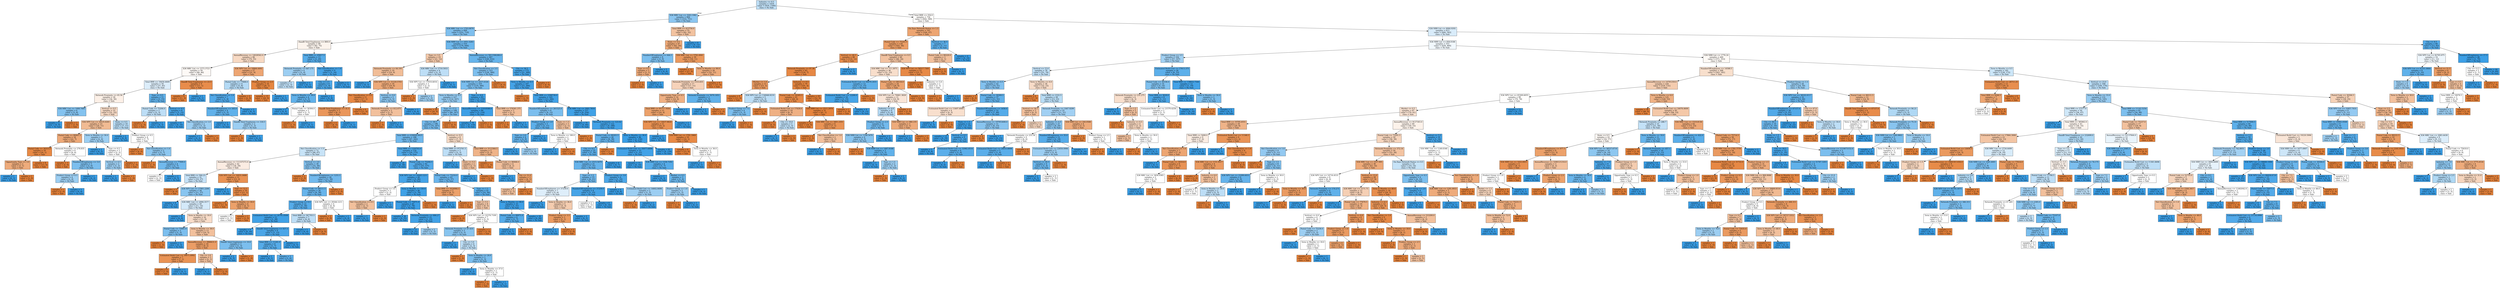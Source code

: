 digraph Tree {
node [shape=box, style="filled", color="black"] ;
0 [label="Industry <= 0.5\nsamples = 1418\nvalue = [918, 1340]\nclass = No Sale", fillcolor="#399de550"] ;
1 [label="X36 MRC List <= 3263.1982\nsamples = 664\nvalue = [314, 751]\nclass = No Sale", fillcolor="#399de594"] ;
0 -> 1 [labeldistance=2.5, labelangle=45, headlabel="True"] ;
2 [label="X36 MRC List <= 1703.0879\nsamples = 609\nvalue = [252, 719]\nclass = No Sale", fillcolor="#399de5a6"] ;
1 -> 2 ;
3 [label="DandB Total Employees <= 800.0\nsamples = 99\nvalue = [82, 75]\nclass = Sale", fillcolor="#e5813916"] ;
2 -> 3 ;
4 [label="AnnualRevenue <= 14028562.0\nsamples = 86\nvalue = [79, 55]\nclass = Sale", fillcolor="#e581394d"] ;
3 -> 4 ;
5 [label="X36 MRC List <= 1573.3723\nsamples = 59\nvalue = [48, 46]\nclass = Sale", fillcolor="#e581390b"] ;
4 -> 5 ;
6 [label="Total BRR <= 18450.4609\nsamples = 50\nvalue = [37, 45]\nclass = No Sale", fillcolor="#399de52d"] ;
5 -> 6 ;
7 [label="Network Proximity <= 65.56\nsamples = 39\nvalue = [34, 30]\nclass = Sale", fillcolor="#e581391e"] ;
6 -> 7 ;
8 [label="X36 MRC List <= 1408.7485\nsamples = 6\nvalue = [3, 8]\nclass = No Sale", fillcolor="#399de59f"] ;
7 -> 8 ;
9 [label="samples = 4\nvalue = [0, 8]\nclass = No Sale", fillcolor="#399de5ff"] ;
8 -> 9 ;
10 [label="samples = 2\nvalue = [3, 0]\nclass = Sale", fillcolor="#e58139ff"] ;
8 -> 10 ;
11 [label="Vertical <= 9.5\nsamples = 33\nvalue = [31, 22]\nclass = Sale", fillcolor="#e581394a"] ;
7 -> 11 ;
12 [label="X36 NPV List <= 28535.8281\nsamples = 23\nvalue = [24, 11]\nclass = Sale", fillcolor="#e581398a"] ;
11 -> 12 ;
13 [label="Postal Code <= 80061.5\nsamples = 18\nvalue = [22, 7]\nclass = Sale", fillcolor="#e58139ae"] ;
12 -> 13 ;
14 [label="Postal Code <= 30315.0\nsamples = 10\nvalue = [16, 1]\nclass = Sale", fillcolor="#e58139ef"] ;
13 -> 14 ;
15 [label="Opportunity Type <= 3.0\nsamples = 2\nvalue = [3, 1]\nclass = Sale", fillcolor="#e58139aa"] ;
14 -> 15 ;
16 [label="samples = 1\nvalue = [0, 1]\nclass = No Sale", fillcolor="#399de5ff"] ;
15 -> 16 ;
17 [label="samples = 1\nvalue = [3, 0]\nclass = Sale", fillcolor="#e58139ff"] ;
15 -> 17 ;
18 [label="samples = 8\nvalue = [13, 0]\nclass = Sale", fillcolor="#e58139ff"] ;
14 -> 18 ;
19 [label="Network Proximity <= 276.835\nsamples = 8\nvalue = [6, 6]\nclass = Sale", fillcolor="#e5813900"] ;
13 -> 19 ;
20 [label="samples = 3\nvalue = [4, 0]\nclass = Sale", fillcolor="#e58139ff"] ;
19 -> 20 ;
21 [label="NumberOfEmployees <= 5.0\nsamples = 5\nvalue = [2, 6]\nclass = No Sale", fillcolor="#399de5aa"] ;
19 -> 21 ;
22 [label="Product Group <= 6.5\nsamples = 4\nvalue = [2, 4]\nclass = No Sale", fillcolor="#399de57f"] ;
21 -> 22 ;
23 [label="samples = 1\nvalue = [2, 0]\nclass = Sale", fillcolor="#e58139ff"] ;
22 -> 23 ;
24 [label="samples = 3\nvalue = [0, 4]\nclass = No Sale", fillcolor="#399de5ff"] ;
22 -> 24 ;
25 [label="samples = 1\nvalue = [0, 2]\nclass = No Sale", fillcolor="#399de5ff"] ;
21 -> 25 ;
26 [label="Term in Months <= 30.0\nsamples = 5\nvalue = [2, 4]\nclass = No Sale", fillcolor="#399de57f"] ;
12 -> 26 ;
27 [label="samples = 2\nvalue = [0, 2]\nclass = No Sale", fillcolor="#399de5ff"] ;
26 -> 27 ;
28 [label="Type <= 0.5\nsamples = 3\nvalue = [2, 2]\nclass = Sale", fillcolor="#e5813900"] ;
26 -> 28 ;
29 [label="Vertical <= 6.5\nsamples = 2\nvalue = [1, 2]\nclass = No Sale", fillcolor="#399de57f"] ;
28 -> 29 ;
30 [label="samples = 1\nvalue = [0, 2]\nclass = No Sale", fillcolor="#399de5ff"] ;
29 -> 30 ;
31 [label="samples = 1\nvalue = [1, 0]\nclass = Sale", fillcolor="#e58139ff"] ;
29 -> 31 ;
32 [label="samples = 1\nvalue = [1, 0]\nclass = Sale", fillcolor="#e58139ff"] ;
28 -> 32 ;
33 [label="State <= 0.5\nsamples = 10\nvalue = [7, 11]\nclass = No Sale", fillcolor="#399de55d"] ;
11 -> 33 ;
34 [label="samples = 2\nvalue = [0, 4]\nclass = No Sale", fillcolor="#399de5ff"] ;
33 -> 34 ;
35 [label="Product Group <= 0.5\nsamples = 8\nvalue = [7, 7]\nclass = Sale", fillcolor="#e5813900"] ;
33 -> 35 ;
36 [label="samples = 3\nvalue = [4, 0]\nclass = Sale", fillcolor="#e58139ff"] ;
35 -> 36 ;
37 [label="Net Classification <= 1.0\nsamples = 5\nvalue = [3, 7]\nclass = No Sale", fillcolor="#399de592"] ;
35 -> 37 ;
38 [label="samples = 1\nvalue = [1, 0]\nclass = Sale", fillcolor="#e58139ff"] ;
37 -> 38 ;
39 [label="AnnualRevenue <= 77909.0\nsamples = 4\nvalue = [2, 7]\nclass = No Sale", fillcolor="#399de5b6"] ;
37 -> 39 ;
40 [label="samples = 2\nvalue = [2, 2]\nclass = Sale", fillcolor="#e5813900"] ;
39 -> 40 ;
41 [label="samples = 2\nvalue = [0, 5]\nclass = No Sale", fillcolor="#399de5ff"] ;
39 -> 41 ;
42 [label="Type <= 0.5\nsamples = 11\nvalue = [3, 15]\nclass = No Sale", fillcolor="#399de5cc"] ;
6 -> 42 ;
43 [label="Postal Code <= 75204.0\nsamples = 3\nvalue = [2, 3]\nclass = No Sale", fillcolor="#399de555"] ;
42 -> 43 ;
44 [label="samples = 1\nvalue = [2, 0]\nclass = Sale", fillcolor="#e58139ff"] ;
43 -> 44 ;
45 [label="samples = 2\nvalue = [0, 3]\nclass = No Sale", fillcolor="#399de5ff"] ;
43 -> 45 ;
46 [label="Vertical <= 9.5\nsamples = 8\nvalue = [1, 12]\nclass = No Sale", fillcolor="#399de5ea"] ;
42 -> 46 ;
47 [label="samples = 6\nvalue = [0, 10]\nclass = No Sale", fillcolor="#399de5ff"] ;
46 -> 47 ;
48 [label="Net Classification <= 1.0\nsamples = 2\nvalue = [1, 2]\nclass = No Sale", fillcolor="#399de57f"] ;
46 -> 48 ;
49 [label="samples = 1\nvalue = [0, 2]\nclass = No Sale", fillcolor="#399de5ff"] ;
48 -> 49 ;
50 [label="samples = 1\nvalue = [1, 0]\nclass = Sale", fillcolor="#e58139ff"] ;
48 -> 50 ;
51 [label="DandB Total Employees <= 23.5\nsamples = 9\nvalue = [11, 1]\nclass = Sale", fillcolor="#e58139e8"] ;
5 -> 51 ;
52 [label="samples = 8\nvalue = [11, 0]\nclass = Sale", fillcolor="#e58139ff"] ;
51 -> 52 ;
53 [label="samples = 1\nvalue = [0, 1]\nclass = No Sale", fillcolor="#399de5ff"] ;
51 -> 53 ;
54 [label="X36 NPV List <= 18964.4492\nsamples = 27\nvalue = [31, 9]\nclass = Sale", fillcolor="#e58139b5"] ;
4 -> 54 ;
55 [label="Postal Code <= 77668.0\nsamples = 11\nvalue = [5, 8]\nclass = No Sale", fillcolor="#399de560"] ;
54 -> 55 ;
56 [label="Net Classification <= 1.0\nsamples = 7\nvalue = [1, 8]\nclass = No Sale", fillcolor="#399de5df"] ;
55 -> 56 ;
57 [label="NumberOfEmployees <= 165.0\nsamples = 4\nvalue = [1, 5]\nclass = No Sale", fillcolor="#399de5cc"] ;
56 -> 57 ;
58 [label="samples = 2\nvalue = [0, 3]\nclass = No Sale", fillcolor="#399de5ff"] ;
57 -> 58 ;
59 [label="DandB Total Employees <= 318.5\nsamples = 2\nvalue = [1, 2]\nclass = No Sale", fillcolor="#399de57f"] ;
57 -> 59 ;
60 [label="samples = 1\nvalue = [1, 0]\nclass = Sale", fillcolor="#e58139ff"] ;
59 -> 60 ;
61 [label="samples = 1\nvalue = [0, 2]\nclass = No Sale", fillcolor="#399de5ff"] ;
59 -> 61 ;
62 [label="samples = 3\nvalue = [0, 3]\nclass = No Sale", fillcolor="#399de5ff"] ;
56 -> 62 ;
63 [label="samples = 4\nvalue = [4, 0]\nclass = Sale", fillcolor="#e58139ff"] ;
55 -> 63 ;
64 [label="Product Group <= 2.5\nsamples = 16\nvalue = [26, 1]\nclass = Sale", fillcolor="#e58139f5"] ;
54 -> 64 ;
65 [label="samples = 15\nvalue = [26, 0]\nclass = Sale", fillcolor="#e58139ff"] ;
64 -> 65 ;
66 [label="samples = 1\nvalue = [0, 1]\nclass = No Sale", fillcolor="#399de5ff"] ;
64 -> 66 ;
67 [label="Total BRR <= 45817.5\nsamples = 13\nvalue = [3, 20]\nclass = No Sale", fillcolor="#399de5d9"] ;
3 -> 67 ;
68 [label="Network Proximity <= 647.175\nsamples = 4\nvalue = [2, 4]\nclass = No Sale", fillcolor="#399de57f"] ;
67 -> 68 ;
69 [label="samples = 3\nvalue = [2, 3]\nclass = No Sale", fillcolor="#399de555"] ;
68 -> 69 ;
70 [label="samples = 1\nvalue = [0, 1]\nclass = No Sale", fillcolor="#399de5ff"] ;
68 -> 70 ;
71 [label="Net Classification <= 1.0\nsamples = 9\nvalue = [1, 16]\nclass = No Sale", fillcolor="#399de5ef"] ;
67 -> 71 ;
72 [label="City <= 2.5\nsamples = 6\nvalue = [1, 9]\nclass = No Sale", fillcolor="#399de5e3"] ;
71 -> 72 ;
73 [label="Term in Months <= 30.0\nsamples = 4\nvalue = [1, 5]\nclass = No Sale", fillcolor="#399de5cc"] ;
72 -> 73 ;
74 [label="samples = 2\nvalue = [0, 4]\nclass = No Sale", fillcolor="#399de5ff"] ;
73 -> 74 ;
75 [label="Postal Code <= 30304.0\nsamples = 2\nvalue = [1, 1]\nclass = Sale", fillcolor="#e5813900"] ;
73 -> 75 ;
76 [label="samples = 1\nvalue = [1, 0]\nclass = Sale", fillcolor="#e58139ff"] ;
75 -> 76 ;
77 [label="samples = 1\nvalue = [0, 1]\nclass = No Sale", fillcolor="#399de5ff"] ;
75 -> 77 ;
78 [label="samples = 2\nvalue = [0, 4]\nclass = No Sale", fillcolor="#399de5ff"] ;
72 -> 78 ;
79 [label="samples = 3\nvalue = [0, 7]\nclass = No Sale", fillcolor="#399de5ff"] ;
71 -> 79 ;
80 [label="X36 NRR List <= 1051.5283\nsamples = 510\nvalue = [170, 644]\nclass = No Sale", fillcolor="#399de5bc"] ;
2 -> 80 ;
81 [label="Type <= 3.5\nsamples = 23\nvalue = [21, 12]\nclass = Sale", fillcolor="#e581396d"] ;
80 -> 81 ;
82 [label="Network Proximity <= 64.195\nsamples = 19\nvalue = [19, 9]\nclass = Sale", fillcolor="#e5813986"] ;
81 -> 82 ;
83 [label="samples = 3\nvalue = [0, 3]\nclass = No Sale", fillcolor="#399de5ff"] ;
82 -> 83 ;
84 [label="X36 NPV List <= 31220.5703\nsamples = 16\nvalue = [19, 6]\nclass = Sale", fillcolor="#e58139ae"] ;
82 -> 84 ;
85 [label="Net Classification <= 0.5\nsamples = 11\nvalue = [17, 1]\nclass = Sale", fillcolor="#e58139f0"] ;
84 -> 85 ;
86 [label="DandB Total Employees <= 31.5\nsamples = 5\nvalue = [6, 1]\nclass = Sale", fillcolor="#e58139d4"] ;
85 -> 86 ;
87 [label="samples = 4\nvalue = [6, 0]\nclass = Sale", fillcolor="#e58139ff"] ;
86 -> 87 ;
88 [label="samples = 1\nvalue = [0, 1]\nclass = No Sale", fillcolor="#399de5ff"] ;
86 -> 88 ;
89 [label="samples = 6\nvalue = [11, 0]\nclass = Sale", fillcolor="#e58139ff"] ;
85 -> 89 ;
90 [label="Vertical <= 9.0\nsamples = 5\nvalue = [2, 5]\nclass = No Sale", fillcolor="#399de599"] ;
84 -> 90 ;
91 [label="Network Proximity <= 612.675\nsamples = 2\nvalue = [2, 1]\nclass = Sale", fillcolor="#e581397f"] ;
90 -> 91 ;
92 [label="samples = 1\nvalue = [2, 0]\nclass = Sale", fillcolor="#e58139ff"] ;
91 -> 92 ;
93 [label="samples = 1\nvalue = [0, 1]\nclass = No Sale", fillcolor="#399de5ff"] ;
91 -> 93 ;
94 [label="samples = 3\nvalue = [0, 4]\nclass = No Sale", fillcolor="#399de5ff"] ;
90 -> 94 ;
95 [label="X36 MRC List <= 2710.5933\nsamples = 4\nvalue = [2, 3]\nclass = No Sale", fillcolor="#399de555"] ;
81 -> 95 ;
96 [label="X36 NPV List <= 37010.6016\nsamples = 3\nvalue = [2, 2]\nclass = Sale", fillcolor="#e5813900"] ;
95 -> 96 ;
97 [label="samples = 1\nvalue = [1, 0]\nclass = Sale", fillcolor="#e58139ff"] ;
96 -> 97 ;
98 [label="samples = 2\nvalue = [1, 2]\nclass = No Sale", fillcolor="#399de57f"] ;
96 -> 98 ;
99 [label="samples = 1\nvalue = [0, 1]\nclass = No Sale", fillcolor="#399de5ff"] ;
95 -> 99 ;
100 [label="AnnualRevenue <= 5811596288.0\nsamples = 487\nvalue = [149, 632]\nclass = No Sale", fillcolor="#399de5c3"] ;
80 -> 100 ;
101 [label="Net Classification <= 3.5\nsamples = 315\nvalue = [128, 366]\nclass = No Sale", fillcolor="#399de5a6"] ;
100 -> 101 ;
102 [label="X36 NRR List <= 2437.4326\nsamples = 310\nvalue = [119, 366]\nclass = No Sale", fillcolor="#399de5ac"] ;
101 -> 102 ;
103 [label="Term in Months <= 0.5\nsamples = 227\nvalue = [114, 247]\nclass = No Sale", fillcolor="#399de589"] ;
102 -> 103 ;
104 [label="samples = 28\nvalue = [34, 0]\nclass = Sale", fillcolor="#e58139ff"] ;
103 -> 104 ;
105 [label="Type <= 17.5\nsamples = 199\nvalue = [80, 247]\nclass = No Sale", fillcolor="#399de5ac"] ;
103 -> 105 ;
106 [label="City <= 49.5\nsamples = 196\nvalue = [74, 247]\nclass = No Sale", fillcolor="#399de5b3"] ;
105 -> 106 ;
107 [label="Total BRR <= 639094.0625\nsamples = 188\nvalue = [67, 242]\nclass = No Sale", fillcolor="#399de5b8"] ;
106 -> 107 ;
108 [label="Net Classification <= 1.5\nsamples = 72\nvalue = [48, 67]\nclass = No Sale", fillcolor="#399de548"] ;
107 -> 108 ;
109 [label="AnnualRevenue <= 111337272.0\nsamples = 42\nvalue = [34, 29]\nclass = Sale", fillcolor="#e5813925"] ;
108 -> 109 ;
110 [label="Total BRR <= 564.23\nsamples = 31\nvalue = [19, 27]\nclass = No Sale", fillcolor="#399de54c"] ;
109 -> 110 ;
111 [label="samples = 3\nvalue = [8, 0]\nclass = Sale", fillcolor="#e58139ff"] ;
110 -> 111 ;
112 [label="X36 NPV List <= 27901.2266\nsamples = 28\nvalue = [11, 27]\nclass = No Sale", fillcolor="#399de597"] ;
110 -> 112 ;
113 [label="samples = 8\nvalue = [0, 13]\nclass = No Sale", fillcolor="#399de5ff"] ;
112 -> 113 ;
114 [label="X36 MRC List <= 2094.3577\nsamples = 20\nvalue = [11, 14]\nclass = No Sale", fillcolor="#399de537"] ;
112 -> 114 ;
115 [label="samples = 4\nvalue = [0, 6]\nclass = No Sale", fillcolor="#399de5ff"] ;
114 -> 115 ;
116 [label="Term in Months <= 18.0\nsamples = 16\nvalue = [11, 8]\nclass = Sale", fillcolor="#e5813946"] ;
114 -> 116 ;
117 [label="Postal Code <= 75681.0\nsamples = 3\nvalue = [1, 3]\nclass = No Sale", fillcolor="#399de5aa"] ;
116 -> 117 ;
118 [label="samples = 1\nvalue = [1, 0]\nclass = Sale", fillcolor="#e58139ff"] ;
117 -> 118 ;
119 [label="samples = 2\nvalue = [0, 3]\nclass = No Sale", fillcolor="#399de5ff"] ;
117 -> 119 ;
120 [label="Term in Months <= 38.0\nsamples = 13\nvalue = [10, 5]\nclass = Sale", fillcolor="#e581397f"] ;
116 -> 120 ;
121 [label="AnnualRevenue <= 3968431.0\nsamples = 10\nvalue = [9, 2]\nclass = Sale", fillcolor="#e58139c6"] ;
120 -> 121 ;
122 [label="Estimated Build Cost <= 30071.6992\nsamples = 7\nvalue = [7, 1]\nclass = Sale", fillcolor="#e58139db"] ;
121 -> 122 ;
123 [label="samples = 6\nvalue = [7, 0]\nclass = Sale", fillcolor="#e58139ff"] ;
122 -> 123 ;
124 [label="samples = 1\nvalue = [0, 1]\nclass = No Sale", fillcolor="#399de5ff"] ;
122 -> 124 ;
125 [label="City <= 2.0\nsamples = 3\nvalue = [2, 1]\nclass = Sale", fillcolor="#e581397f"] ;
121 -> 125 ;
126 [label="samples = 1\nvalue = [0, 1]\nclass = No Sale", fillcolor="#399de5ff"] ;
125 -> 126 ;
127 [label="samples = 2\nvalue = [2, 0]\nclass = Sale", fillcolor="#e58139ff"] ;
125 -> 127 ;
128 [label="DandB Total Employees <= 10.0\nsamples = 3\nvalue = [1, 3]\nclass = No Sale", fillcolor="#399de5aa"] ;
120 -> 128 ;
129 [label="samples = 2\nvalue = [0, 3]\nclass = No Sale", fillcolor="#399de5ff"] ;
128 -> 129 ;
130 [label="samples = 1\nvalue = [1, 0]\nclass = Sale", fillcolor="#e58139ff"] ;
128 -> 130 ;
131 [label="X36 NPV List <= 16031.0488\nsamples = 11\nvalue = [15, 2]\nclass = Sale", fillcolor="#e58139dd"] ;
109 -> 131 ;
132 [label="samples = 1\nvalue = [0, 1]\nclass = No Sale", fillcolor="#399de5ff"] ;
131 -> 132 ;
133 [label="Type <= 12.5\nsamples = 10\nvalue = [15, 1]\nclass = Sale", fillcolor="#e58139ee"] ;
131 -> 133 ;
134 [label="samples = 6\nvalue = [11, 0]\nclass = Sale", fillcolor="#e58139ff"] ;
133 -> 134 ;
135 [label="Term in Months <= 18.0\nsamples = 4\nvalue = [4, 1]\nclass = Sale", fillcolor="#e58139bf"] ;
133 -> 135 ;
136 [label="samples = 2\nvalue = [1, 1]\nclass = Sale", fillcolor="#e5813900"] ;
135 -> 136 ;
137 [label="samples = 2\nvalue = [3, 0]\nclass = Sale", fillcolor="#e58139ff"] ;
135 -> 137 ;
138 [label="Vertical <= 3.0\nsamples = 30\nvalue = [14, 38]\nclass = No Sale", fillcolor="#399de5a1"] ;
108 -> 138 ;
139 [label="samples = 2\nvalue = [3, 0]\nclass = Sale", fillcolor="#e58139ff"] ;
138 -> 139 ;
140 [label="NumberOfEmployees <= 1255.5\nsamples = 28\nvalue = [11, 38]\nclass = No Sale", fillcolor="#399de5b5"] ;
138 -> 140 ;
141 [label="Postal Code <= 80111.5\nsamples = 26\nvalue = [9, 38]\nclass = No Sale", fillcolor="#399de5c3"] ;
140 -> 141 ;
142 [label="Product Group <= 0.5\nsamples = 22\nvalue = [5, 34]\nclass = No Sale", fillcolor="#399de5da"] ;
141 -> 142 ;
143 [label="Estimated Build Cost <= 24701.0508\nsamples = 15\nvalue = [1, 28]\nclass = No Sale", fillcolor="#399de5f6"] ;
142 -> 143 ;
144 [label="samples = 9\nvalue = [0, 16]\nclass = No Sale", fillcolor="#399de5ff"] ;
143 -> 144 ;
145 [label="DandB Total Employees <= 637.5\nsamples = 6\nvalue = [1, 12]\nclass = No Sale", fillcolor="#399de5ea"] ;
143 -> 145 ;
146 [label="Total BRR <= 11241.0\nsamples = 4\nvalue = [1, 7]\nclass = No Sale", fillcolor="#399de5db"] ;
145 -> 146 ;
147 [label="samples = 1\nvalue = [0, 1]\nclass = No Sale", fillcolor="#399de5ff"] ;
146 -> 147 ;
148 [label="samples = 3\nvalue = [1, 6]\nclass = No Sale", fillcolor="#399de5d4"] ;
146 -> 148 ;
149 [label="samples = 2\nvalue = [0, 5]\nclass = No Sale", fillcolor="#399de5ff"] ;
145 -> 149 ;
150 [label="Total BRR <= 367703.5\nsamples = 7\nvalue = [4, 6]\nclass = No Sale", fillcolor="#399de555"] ;
142 -> 150 ;
151 [label="samples = 5\nvalue = [0, 6]\nclass = No Sale", fillcolor="#399de5ff"] ;
150 -> 151 ;
152 [label="samples = 2\nvalue = [4, 0]\nclass = Sale", fillcolor="#e58139ff"] ;
150 -> 152 ;
153 [label="X36 NPV List <= 29344.1211\nsamples = 4\nvalue = [4, 4]\nclass = Sale", fillcolor="#e5813900"] ;
141 -> 153 ;
154 [label="samples = 2\nvalue = [4, 0]\nclass = Sale", fillcolor="#e58139ff"] ;
153 -> 154 ;
155 [label="samples = 2\nvalue = [0, 4]\nclass = No Sale", fillcolor="#399de5ff"] ;
153 -> 155 ;
156 [label="samples = 2\nvalue = [2, 0]\nclass = Sale", fillcolor="#e58139ff"] ;
140 -> 156 ;
157 [label="Total BRR <= 1320703.0\nsamples = 116\nvalue = [19, 175]\nclass = No Sale", fillcolor="#399de5e3"] ;
107 -> 157 ;
158 [label="samples = 24\nvalue = [0, 38]\nclass = No Sale", fillcolor="#399de5ff"] ;
157 -> 158 ;
159 [label="Postal Code <= 75204.5\nsamples = 92\nvalue = [19, 137]\nclass = No Sale", fillcolor="#399de5dc"] ;
157 -> 159 ;
160 [label="X36 NPV List <= 16443.1211\nsamples = 49\nvalue = [5, 80]\nclass = No Sale", fillcolor="#399de5ef"] ;
159 -> 160 ;
161 [label="Product Group <= 3.0\nsamples = 3\nvalue = [2, 2]\nclass = Sale", fillcolor="#e5813900"] ;
160 -> 161 ;
162 [label="Net Classification <= 0.5\nsamples = 2\nvalue = [2, 1]\nclass = Sale", fillcolor="#e581397f"] ;
161 -> 162 ;
163 [label="samples = 1\nvalue = [0, 1]\nclass = No Sale", fillcolor="#399de5ff"] ;
162 -> 163 ;
164 [label="samples = 1\nvalue = [2, 0]\nclass = Sale", fillcolor="#e58139ff"] ;
162 -> 164 ;
165 [label="samples = 1\nvalue = [0, 1]\nclass = No Sale", fillcolor="#399de5ff"] ;
161 -> 165 ;
166 [label="Term in Months <= 150.0\nsamples = 46\nvalue = [3, 78]\nclass = No Sale", fillcolor="#399de5f5"] ;
160 -> 166 ;
167 [label="Postal Code <= 75071.0\nsamples = 45\nvalue = [1, 78]\nclass = No Sale", fillcolor="#399de5fc"] ;
166 -> 167 ;
168 [label="samples = 30\nvalue = [0, 55]\nclass = No Sale", fillcolor="#399de5ff"] ;
167 -> 168 ;
169 [label="Network Proximity <= 684.27\nsamples = 15\nvalue = [1, 23]\nclass = No Sale", fillcolor="#399de5f4"] ;
167 -> 169 ;
170 [label="samples = 13\nvalue = [0, 21]\nclass = No Sale", fillcolor="#399de5ff"] ;
169 -> 170 ;
171 [label="samples = 2\nvalue = [1, 2]\nclass = No Sale", fillcolor="#399de57f"] ;
169 -> 171 ;
172 [label="samples = 1\nvalue = [2, 0]\nclass = Sale", fillcolor="#e58139ff"] ;
166 -> 172 ;
173 [label="Postal Code <= 75216.0\nsamples = 43\nvalue = [14, 57]\nclass = No Sale", fillcolor="#399de5c0"] ;
159 -> 173 ;
174 [label="Total BRR <= 1624984.5\nsamples = 2\nvalue = [4, 1]\nclass = Sale", fillcolor="#e58139bf"] ;
173 -> 174 ;
175 [label="samples = 1\nvalue = [0, 1]\nclass = No Sale", fillcolor="#399de5ff"] ;
174 -> 175 ;
176 [label="samples = 1\nvalue = [4, 0]\nclass = Sale", fillcolor="#e58139ff"] ;
174 -> 176 ;
177 [label="Type <= 1.5\nsamples = 41\nvalue = [10, 56]\nclass = No Sale", fillcolor="#399de5d1"] ;
173 -> 177 ;
178 [label="Type <= 0.5\nsamples = 8\nvalue = [9, 5]\nclass = Sale", fillcolor="#e5813971"] ;
177 -> 178 ;
179 [label="samples = 1\nvalue = [4, 0]\nclass = Sale", fillcolor="#e58139ff"] ;
178 -> 179 ;
180 [label="X36 NPV List <= 22376.7109\nsamples = 7\nvalue = [5, 5]\nclass = Sale", fillcolor="#e5813900"] ;
178 -> 180 ;
181 [label="Network Proximity <= 87.435\nsamples = 5\nvalue = [2, 5]\nclass = No Sale", fillcolor="#399de599"] ;
180 -> 181 ;
182 [label="samples = 1\nvalue = [0, 2]\nclass = No Sale", fillcolor="#399de5ff"] ;
181 -> 182 ;
183 [label="City <= 5.0\nsamples = 4\nvalue = [2, 3]\nclass = No Sale", fillcolor="#399de555"] ;
181 -> 183 ;
184 [label="samples = 1\nvalue = [1, 0]\nclass = Sale", fillcolor="#e58139ff"] ;
183 -> 184 ;
185 [label="Term in Months <= 24.0\nsamples = 3\nvalue = [1, 3]\nclass = No Sale", fillcolor="#399de5aa"] ;
183 -> 185 ;
186 [label="samples = 1\nvalue = [0, 2]\nclass = No Sale", fillcolor="#399de5ff"] ;
185 -> 186 ;
187 [label="Term in Months <= 37.0\nsamples = 2\nvalue = [1, 1]\nclass = Sale", fillcolor="#e5813900"] ;
185 -> 187 ;
188 [label="samples = 1\nvalue = [1, 0]\nclass = Sale", fillcolor="#e58139ff"] ;
187 -> 188 ;
189 [label="samples = 1\nvalue = [0, 1]\nclass = No Sale", fillcolor="#399de5ff"] ;
187 -> 189 ;
190 [label="samples = 2\nvalue = [3, 0]\nclass = Sale", fillcolor="#e58139ff"] ;
180 -> 190 ;
191 [label="Term in Months <= 90.0\nsamples = 33\nvalue = [1, 51]\nclass = No Sale", fillcolor="#399de5fa"] ;
177 -> 191 ;
192 [label="Postal Code <= 80071.0\nsamples = 4\nvalue = [1, 7]\nclass = No Sale", fillcolor="#399de5db"] ;
191 -> 192 ;
193 [label="samples = 3\nvalue = [0, 7]\nclass = No Sale", fillcolor="#399de5ff"] ;
192 -> 193 ;
194 [label="samples = 1\nvalue = [1, 0]\nclass = Sale", fillcolor="#e58139ff"] ;
192 -> 194 ;
195 [label="samples = 29\nvalue = [0, 44]\nclass = No Sale", fillcolor="#399de5ff"] ;
191 -> 195 ;
196 [label="Vertical <= 9.5\nsamples = 8\nvalue = [7, 5]\nclass = Sale", fillcolor="#e5813949"] ;
106 -> 196 ;
197 [label="Total BRR <= 973741.5\nsamples = 3\nvalue = [2, 3]\nclass = No Sale", fillcolor="#399de555"] ;
196 -> 197 ;
198 [label="samples = 1\nvalue = [0, 2]\nclass = No Sale", fillcolor="#399de5ff"] ;
197 -> 198 ;
199 [label="State <= 0.5\nsamples = 2\nvalue = [2, 1]\nclass = Sale", fillcolor="#e581397f"] ;
197 -> 199 ;
200 [label="samples = 1\nvalue = [0, 1]\nclass = No Sale", fillcolor="#399de5ff"] ;
199 -> 200 ;
201 [label="samples = 1\nvalue = [2, 0]\nclass = Sale", fillcolor="#e58139ff"] ;
199 -> 201 ;
202 [label="Total BRR <= 3112364.5\nsamples = 5\nvalue = [5, 2]\nclass = Sale", fillcolor="#e5813999"] ;
196 -> 202 ;
203 [label="samples = 1\nvalue = [1, 0]\nclass = Sale", fillcolor="#e58139ff"] ;
202 -> 203 ;
204 [label="Postal Code <= 80068.0\nsamples = 4\nvalue = [4, 2]\nclass = Sale", fillcolor="#e581397f"] ;
202 -> 204 ;
205 [label="samples = 1\nvalue = [0, 1]\nclass = No Sale", fillcolor="#399de5ff"] ;
204 -> 205 ;
206 [label="City <= 51.0\nsamples = 3\nvalue = [4, 1]\nclass = Sale", fillcolor="#e58139bf"] ;
204 -> 206 ;
207 [label="samples = 2\nvalue = [2, 1]\nclass = Sale", fillcolor="#e581397f"] ;
206 -> 207 ;
208 [label="samples = 1\nvalue = [2, 0]\nclass = Sale", fillcolor="#e58139ff"] ;
206 -> 208 ;
209 [label="samples = 3\nvalue = [6, 0]\nclass = Sale", fillcolor="#e58139ff"] ;
105 -> 209 ;
210 [label="Type <= 6.0\nsamples = 83\nvalue = [5, 119]\nclass = No Sale", fillcolor="#399de5f4"] ;
102 -> 210 ;
211 [label="AnnualRevenue <= 21918588.0\nsamples = 80\nvalue = [3, 118]\nclass = No Sale", fillcolor="#399de5f9"] ;
210 -> 211 ;
212 [label="samples = 78\nvalue = [0, 118]\nclass = No Sale", fillcolor="#399de5ff"] ;
211 -> 212 ;
213 [label="samples = 2\nvalue = [3, 0]\nclass = Sale", fillcolor="#e58139ff"] ;
211 -> 213 ;
214 [label="Total BRR <= 578361.375\nsamples = 3\nvalue = [2, 1]\nclass = Sale", fillcolor="#e581397f"] ;
210 -> 214 ;
215 [label="samples = 2\nvalue = [2, 0]\nclass = Sale", fillcolor="#e58139ff"] ;
214 -> 215 ;
216 [label="samples = 1\nvalue = [0, 1]\nclass = No Sale", fillcolor="#399de5ff"] ;
214 -> 216 ;
217 [label="samples = 5\nvalue = [9, 0]\nclass = Sale", fillcolor="#e58139ff"] ;
101 -> 217 ;
218 [label="City <= 36.5\nsamples = 172\nvalue = [21, 266]\nclass = No Sale", fillcolor="#399de5eb"] ;
100 -> 218 ;
219 [label="Term in Months <= 0.5\nsamples = 167\nvalue = [15, 266]\nclass = No Sale", fillcolor="#399de5f1"] ;
218 -> 219 ;
220 [label="samples = 2\nvalue = [2, 0]\nclass = Sale", fillcolor="#e58139ff"] ;
219 -> 220 ;
221 [label="Total BRR <= 2298739.0\nsamples = 165\nvalue = [13, 266]\nclass = No Sale", fillcolor="#399de5f3"] ;
219 -> 221 ;
222 [label="NumberOfEmployees <= 261525.0\nsamples = 8\nvalue = [4, 12]\nclass = No Sale", fillcolor="#399de5aa"] ;
221 -> 222 ;
223 [label="Product Group <= 1.0\nsamples = 5\nvalue = [2, 11]\nclass = No Sale", fillcolor="#399de5d1"] ;
222 -> 223 ;
224 [label="Type <= 2.0\nsamples = 4\nvalue = [2, 9]\nclass = No Sale", fillcolor="#399de5c6"] ;
223 -> 224 ;
225 [label="samples = 2\nvalue = [0, 5]\nclass = No Sale", fillcolor="#399de5ff"] ;
224 -> 225 ;
226 [label="samples = 2\nvalue = [2, 4]\nclass = No Sale", fillcolor="#399de57f"] ;
224 -> 226 ;
227 [label="samples = 1\nvalue = [0, 2]\nclass = No Sale", fillcolor="#399de5ff"] ;
223 -> 227 ;
228 [label="State <= 1.5\nsamples = 3\nvalue = [2, 1]\nclass = Sale", fillcolor="#e581397f"] ;
222 -> 228 ;
229 [label="Term in Months <= 180.0\nsamples = 2\nvalue = [1, 1]\nclass = Sale", fillcolor="#e5813900"] ;
228 -> 229 ;
230 [label="samples = 1\nvalue = [0, 1]\nclass = No Sale", fillcolor="#399de5ff"] ;
229 -> 230 ;
231 [label="samples = 1\nvalue = [1, 0]\nclass = Sale", fillcolor="#e58139ff"] ;
229 -> 231 ;
232 [label="samples = 1\nvalue = [1, 0]\nclass = Sale", fillcolor="#e58139ff"] ;
228 -> 232 ;
233 [label="X36 MRC List <= 2001.7816\nsamples = 157\nvalue = [9, 254]\nclass = No Sale", fillcolor="#399de5f6"] ;
221 -> 233 ;
234 [label="samples = 35\nvalue = [0, 66]\nclass = No Sale", fillcolor="#399de5ff"] ;
233 -> 234 ;
235 [label="Network Proximity <= 123.02\nsamples = 122\nvalue = [9, 188]\nclass = No Sale", fillcolor="#399de5f3"] ;
233 -> 235 ;
236 [label="Postal Code <= 80203.5\nsamples = 26\nvalue = [8, 38]\nclass = No Sale", fillcolor="#399de5c9"] ;
235 -> 236 ;
237 [label="City <= 8.5\nsamples = 25\nvalue = [7, 38]\nclass = No Sale", fillcolor="#399de5d0"] ;
236 -> 237 ;
238 [label="X36 MRC List <= 2515.5479\nsamples = 21\nvalue = [7, 31]\nclass = No Sale", fillcolor="#399de5c5"] ;
237 -> 238 ;
239 [label="Type <= 1.5\nsamples = 15\nvalue = [6, 21]\nclass = No Sale", fillcolor="#399de5b6"] ;
238 -> 239 ;
240 [label="NumberOfEmployees <= 37259.0\nsamples = 7\nvalue = [5, 6]\nclass = No Sale", fillcolor="#399de52a"] ;
239 -> 240 ;
241 [label="samples = 2\nvalue = [0, 3]\nclass = No Sale", fillcolor="#399de5ff"] ;
240 -> 241 ;
242 [label="Term in Months <= 36.0\nsamples = 5\nvalue = [5, 3]\nclass = Sale", fillcolor="#e5813966"] ;
240 -> 242 ;
243 [label="Product Group <= 3.5\nsamples = 3\nvalue = [5, 1]\nclass = Sale", fillcolor="#e58139cc"] ;
242 -> 243 ;
244 [label="samples = 1\nvalue = [0, 1]\nclass = No Sale", fillcolor="#399de5ff"] ;
243 -> 244 ;
245 [label="samples = 2\nvalue = [5, 0]\nclass = Sale", fillcolor="#e58139ff"] ;
243 -> 245 ;
246 [label="samples = 2\nvalue = [0, 2]\nclass = No Sale", fillcolor="#399de5ff"] ;
242 -> 246 ;
247 [label="NumberOfEmployees <= 37259.0\nsamples = 8\nvalue = [1, 15]\nclass = No Sale", fillcolor="#399de5ee"] ;
239 -> 247 ;
248 [label="samples = 2\nvalue = [1, 1]\nclass = Sale", fillcolor="#e5813900"] ;
247 -> 248 ;
249 [label="samples = 6\nvalue = [0, 14]\nclass = No Sale", fillcolor="#399de5ff"] ;
247 -> 249 ;
250 [label="Product Group <= 3.0\nsamples = 6\nvalue = [1, 10]\nclass = No Sale", fillcolor="#399de5e6"] ;
238 -> 250 ;
251 [label="samples = 4\nvalue = [0, 8]\nclass = No Sale", fillcolor="#399de5ff"] ;
250 -> 251 ;
252 [label="Estimated Build Cost <= 14602.8496\nsamples = 2\nvalue = [1, 2]\nclass = No Sale", fillcolor="#399de57f"] ;
250 -> 252 ;
253 [label="samples = 1\nvalue = [1, 0]\nclass = Sale", fillcolor="#e58139ff"] ;
252 -> 253 ;
254 [label="samples = 1\nvalue = [0, 2]\nclass = No Sale", fillcolor="#399de5ff"] ;
252 -> 254 ;
255 [label="samples = 4\nvalue = [0, 7]\nclass = No Sale", fillcolor="#399de5ff"] ;
237 -> 255 ;
256 [label="samples = 1\nvalue = [1, 0]\nclass = Sale", fillcolor="#e58139ff"] ;
236 -> 256 ;
257 [label="Term in Months <= 30.0\nsamples = 96\nvalue = [1, 150]\nclass = No Sale", fillcolor="#399de5fd"] ;
235 -> 257 ;
258 [label="Estimated Build Cost <= 35077.6406\nsamples = 15\nvalue = [1, 21]\nclass = No Sale", fillcolor="#399de5f3"] ;
257 -> 258 ;
259 [label="samples = 11\nvalue = [0, 14]\nclass = No Sale", fillcolor="#399de5ff"] ;
258 -> 259 ;
260 [label="X36 NRR List <= 1334.7292\nsamples = 4\nvalue = [1, 7]\nclass = No Sale", fillcolor="#399de5db"] ;
258 -> 260 ;
261 [label="samples = 1\nvalue = [0, 3]\nclass = No Sale", fillcolor="#399de5ff"] ;
260 -> 261 ;
262 [label="Market <= 0.5\nsamples = 3\nvalue = [1, 4]\nclass = No Sale", fillcolor="#399de5bf"] ;
260 -> 262 ;
263 [label="Product Group <= 1.0\nsamples = 2\nvalue = [1, 2]\nclass = No Sale", fillcolor="#399de57f"] ;
262 -> 263 ;
264 [label="samples = 1\nvalue = [1, 0]\nclass = Sale", fillcolor="#e58139ff"] ;
263 -> 264 ;
265 [label="samples = 1\nvalue = [0, 2]\nclass = No Sale", fillcolor="#399de5ff"] ;
263 -> 265 ;
266 [label="samples = 1\nvalue = [0, 2]\nclass = No Sale", fillcolor="#399de5ff"] ;
262 -> 266 ;
267 [label="samples = 81\nvalue = [0, 129]\nclass = No Sale", fillcolor="#399de5ff"] ;
257 -> 267 ;
268 [label="samples = 5\nvalue = [6, 0]\nclass = Sale", fillcolor="#e58139ff"] ;
218 -> 268 ;
269 [label="Total BRR <= 423754.0\nsamples = 55\nvalue = [62, 32]\nclass = Sale", fillcolor="#e581397b"] ;
1 -> 269 ;
270 [label="State <= 0.5\nsamples = 47\nvalue = [62, 20]\nclass = Sale", fillcolor="#e58139ad"] ;
269 -> 270 ;
271 [label="NumberOfEmployees <= 644.5\nsamples = 8\nvalue = [3, 9]\nclass = No Sale", fillcolor="#399de5aa"] ;
270 -> 271 ;
272 [label="Type <= 0.5\nsamples = 3\nvalue = [3, 1]\nclass = Sale", fillcolor="#e58139aa"] ;
271 -> 272 ;
273 [label="samples = 2\nvalue = [3, 0]\nclass = Sale", fillcolor="#e58139ff"] ;
272 -> 273 ;
274 [label="samples = 1\nvalue = [0, 1]\nclass = No Sale", fillcolor="#399de5ff"] ;
272 -> 274 ;
275 [label="samples = 5\nvalue = [0, 8]\nclass = No Sale", fillcolor="#399de5ff"] ;
271 -> 275 ;
276 [label="X36 MRC List <= 5782.4941\nsamples = 39\nvalue = [59, 11]\nclass = Sale", fillcolor="#e58139cf"] ;
270 -> 276 ;
277 [label="samples = 13\nvalue = [27, 0]\nclass = Sale", fillcolor="#e58139ff"] ;
276 -> 277 ;
278 [label="Term in Months <= 90.0\nsamples = 26\nvalue = [32, 11]\nclass = Sale", fillcolor="#e58139a7"] ;
276 -> 278 ;
279 [label="Network Proximity <= 1533.835\nsamples = 17\nvalue = [17, 11]\nclass = Sale", fillcolor="#e581395a"] ;
278 -> 279 ;
280 [label="Opportunity Type <= 0.5\nsamples = 14\nvalue = [16, 6]\nclass = Sale", fillcolor="#e581399f"] ;
279 -> 280 ;
281 [label="Total BRR <= 95717.7656\nsamples = 13\nvalue = [16, 4]\nclass = Sale", fillcolor="#e58139bf"] ;
280 -> 281 ;
282 [label="X36 NPV List <= 13637.9824\nsamples = 11\nvalue = [16, 2]\nclass = Sale", fillcolor="#e58139df"] ;
281 -> 282 ;
283 [label="samples = 1\nvalue = [0, 1]\nclass = No Sale", fillcolor="#399de5ff"] ;
282 -> 283 ;
284 [label="X36 NRR List <= 3781.5969\nsamples = 10\nvalue = [16, 1]\nclass = Sale", fillcolor="#e58139ef"] ;
282 -> 284 ;
285 [label="samples = 8\nvalue = [15, 0]\nclass = Sale", fillcolor="#e58139ff"] ;
284 -> 285 ;
286 [label="Term in Months <= 36.0\nsamples = 2\nvalue = [1, 1]\nclass = Sale", fillcolor="#e5813900"] ;
284 -> 286 ;
287 [label="samples = 1\nvalue = [0, 1]\nclass = No Sale", fillcolor="#399de5ff"] ;
286 -> 287 ;
288 [label="samples = 1\nvalue = [1, 0]\nclass = Sale", fillcolor="#e58139ff"] ;
286 -> 288 ;
289 [label="samples = 2\nvalue = [0, 2]\nclass = No Sale", fillcolor="#399de5ff"] ;
281 -> 289 ;
290 [label="samples = 1\nvalue = [0, 2]\nclass = No Sale", fillcolor="#399de5ff"] ;
280 -> 290 ;
291 [label="Network Proximity <= 5070.1851\nsamples = 3\nvalue = [1, 5]\nclass = No Sale", fillcolor="#399de5cc"] ;
279 -> 291 ;
292 [label="samples = 2\nvalue = [0, 5]\nclass = No Sale", fillcolor="#399de5ff"] ;
291 -> 292 ;
293 [label="samples = 1\nvalue = [1, 0]\nclass = Sale", fillcolor="#e58139ff"] ;
291 -> 293 ;
294 [label="samples = 9\nvalue = [15, 0]\nclass = Sale", fillcolor="#e58139ff"] ;
278 -> 294 ;
295 [label="samples = 8\nvalue = [0, 12]\nclass = No Sale", fillcolor="#399de5ff"] ;
269 -> 295 ;
296 [label="Total BRR <= 254.0\nsamples = 754\nvalue = [604, 589]\nclass = Sale", fillcolor="#e5813906"] ;
0 -> 296 [labeldistance=2.5, labelangle=-45, headlabel="False"] ;
297 [label="On Zayo Network Status <= 1.5\nsamples = 141\nvalue = [164, 47]\nclass = Sale", fillcolor="#e58139b6"] ;
296 -> 297 ;
298 [label="Postal Code <= 75243.5\nsamples = 134\nvalue = [162, 36]\nclass = Sale", fillcolor="#e58139c6"] ;
297 -> 298 ;
299 [label="Vertical <= 46.5\nsamples = 86\nvalue = [116, 12]\nclass = Sale", fillcolor="#e58139e5"] ;
298 -> 299 ;
300 [label="Network Proximity <= 97.36\nsamples = 83\nvalue = [116, 7]\nclass = Sale", fillcolor="#e58139f0"] ;
299 -> 300 ;
301 [label="Market <= 1.0\nsamples = 13\nvalue = [15, 3]\nclass = Sale", fillcolor="#e58139cc"] ;
300 -> 301 ;
302 [label="samples = 8\nvalue = [13, 0]\nclass = Sale", fillcolor="#e58139ff"] ;
301 -> 302 ;
303 [label="X36 NPV List <= 134948.9219\nsamples = 5\nvalue = [2, 3]\nclass = No Sale", fillcolor="#399de555"] ;
301 -> 303 ;
304 [label="Product Group <= 7.5\nsamples = 4\nvalue = [1, 3]\nclass = No Sale", fillcolor="#399de5aa"] ;
303 -> 304 ;
305 [label="samples = 3\nvalue = [0, 3]\nclass = No Sale", fillcolor="#399de5ff"] ;
304 -> 305 ;
306 [label="samples = 1\nvalue = [1, 0]\nclass = Sale", fillcolor="#e58139ff"] ;
304 -> 306 ;
307 [label="samples = 1\nvalue = [1, 0]\nclass = Sale", fillcolor="#e58139ff"] ;
303 -> 307 ;
308 [label="Industry <= 9.5\nsamples = 70\nvalue = [101, 4]\nclass = Sale", fillcolor="#e58139f5"] ;
300 -> 308 ;
309 [label="Postal Code <= 30305.5\nsamples = 41\nvalue = [49, 4]\nclass = Sale", fillcolor="#e58139ea"] ;
308 -> 309 ;
310 [label="Estimated Build Cost <= 17428.0\nsamples = 10\nvalue = [8, 3]\nclass = Sale", fillcolor="#e581399f"] ;
309 -> 310 ;
311 [label="samples = 5\nvalue = [6, 0]\nclass = Sale", fillcolor="#e58139ff"] ;
310 -> 311 ;
312 [label="City <= 10.0\nsamples = 5\nvalue = [2, 3]\nclass = No Sale", fillcolor="#399de555"] ;
310 -> 312 ;
313 [label="samples = 3\nvalue = [0, 3]\nclass = No Sale", fillcolor="#399de5ff"] ;
312 -> 313 ;
314 [label="samples = 2\nvalue = [2, 0]\nclass = Sale", fillcolor="#e58139ff"] ;
312 -> 314 ;
315 [label="X36 NRR List <= 2511.2974\nsamples = 31\nvalue = [41, 1]\nclass = Sale", fillcolor="#e58139f9"] ;
309 -> 315 ;
316 [label="samples = 25\nvalue = [34, 0]\nclass = Sale", fillcolor="#e58139ff"] ;
315 -> 316 ;
317 [label="X36 MRC List <= 3401.2351\nsamples = 6\nvalue = [7, 1]\nclass = Sale", fillcolor="#e58139db"] ;
315 -> 317 ;
318 [label="samples = 4\nvalue = [5, 0]\nclass = Sale", fillcolor="#e58139ff"] ;
317 -> 318 ;
319 [label="Net Classification <= 1.0\nsamples = 2\nvalue = [2, 1]\nclass = Sale", fillcolor="#e581397f"] ;
317 -> 319 ;
320 [label="samples = 1\nvalue = [0, 1]\nclass = No Sale", fillcolor="#399de5ff"] ;
319 -> 320 ;
321 [label="samples = 1\nvalue = [2, 0]\nclass = Sale", fillcolor="#e58139ff"] ;
319 -> 321 ;
322 [label="samples = 29\nvalue = [52, 0]\nclass = Sale", fillcolor="#e58139ff"] ;
308 -> 322 ;
323 [label="samples = 3\nvalue = [0, 5]\nclass = No Sale", fillcolor="#399de5ff"] ;
299 -> 323 ;
324 [label="DandB Total Employees <= 0.5\nsamples = 48\nvalue = [46, 24]\nclass = Sale", fillcolor="#e581397a"] ;
298 -> 324 ;
325 [label="X36 MRC List <= 711.2875\nsamples = 36\nvalue = [31, 23]\nclass = Sale", fillcolor="#e5813942"] ;
324 -> 325 ;
326 [label="Estimated Build Cost <= 94970.2031\nsamples = 12\nvalue = [3, 15]\nclass = No Sale", fillcolor="#399de5cc"] ;
325 -> 326 ;
327 [label="Estimated Build Cost <= 12200.0\nsamples = 10\nvalue = [1, 15]\nclass = No Sale", fillcolor="#399de5ee"] ;
326 -> 327 ;
328 [label="samples = 1\nvalue = [1, 0]\nclass = Sale", fillcolor="#e58139ff"] ;
327 -> 328 ;
329 [label="samples = 9\nvalue = [0, 15]\nclass = No Sale", fillcolor="#399de5ff"] ;
327 -> 329 ;
330 [label="samples = 2\nvalue = [2, 0]\nclass = Sale", fillcolor="#e58139ff"] ;
326 -> 330 ;
331 [label="Postal Code <= 80116.0\nsamples = 24\nvalue = [28, 8]\nclass = Sale", fillcolor="#e58139b6"] ;
325 -> 331 ;
332 [label="X36 NPV List <= 70061.3828\nsamples = 11\nvalue = [10, 8]\nclass = Sale", fillcolor="#e5813933"] ;
331 -> 332 ;
333 [label="Industry <= 4.0\nsamples = 9\nvalue = [5, 8]\nclass = No Sale", fillcolor="#399de560"] ;
332 -> 333 ;
334 [label="Product Group <= 2.5\nsamples = 6\nvalue = [2, 7]\nclass = No Sale", fillcolor="#399de5b6"] ;
333 -> 334 ;
335 [label="X36 NRR List <= 1358.5476\nsamples = 4\nvalue = [2, 5]\nclass = No Sale", fillcolor="#399de599"] ;
334 -> 335 ;
336 [label="samples = 1\nvalue = [1, 0]\nclass = Sale", fillcolor="#e58139ff"] ;
335 -> 336 ;
337 [label="X36 NRR List <= 1487.9188\nsamples = 3\nvalue = [1, 5]\nclass = No Sale", fillcolor="#399de5cc"] ;
335 -> 337 ;
338 [label="samples = 1\nvalue = [0, 3]\nclass = No Sale", fillcolor="#399de5ff"] ;
337 -> 338 ;
339 [label="Type <= 1.5\nsamples = 2\nvalue = [1, 2]\nclass = No Sale", fillcolor="#399de57f"] ;
337 -> 339 ;
340 [label="samples = 1\nvalue = [1, 0]\nclass = Sale", fillcolor="#e58139ff"] ;
339 -> 340 ;
341 [label="samples = 1\nvalue = [0, 2]\nclass = No Sale", fillcolor="#399de5ff"] ;
339 -> 341 ;
342 [label="samples = 2\nvalue = [0, 2]\nclass = No Sale", fillcolor="#399de5ff"] ;
334 -> 342 ;
343 [label="X36 NRR List <= 984.235\nsamples = 3\nvalue = [3, 1]\nclass = Sale", fillcolor="#e58139aa"] ;
333 -> 343 ;
344 [label="samples = 1\nvalue = [0, 1]\nclass = No Sale", fillcolor="#399de5ff"] ;
343 -> 344 ;
345 [label="samples = 2\nvalue = [3, 0]\nclass = Sale", fillcolor="#e58139ff"] ;
343 -> 345 ;
346 [label="samples = 2\nvalue = [5, 0]\nclass = Sale", fillcolor="#e58139ff"] ;
332 -> 346 ;
347 [label="samples = 13\nvalue = [18, 0]\nclass = Sale", fillcolor="#e58139ff"] ;
331 -> 347 ;
348 [label="X36 NPV List <= 56517.7305\nsamples = 12\nvalue = [15, 1]\nclass = Sale", fillcolor="#e58139ee"] ;
324 -> 348 ;
349 [label="samples = 10\nvalue = [14, 0]\nclass = Sale", fillcolor="#e58139ff"] ;
348 -> 349 ;
350 [label="Industry <= 5.0\nsamples = 2\nvalue = [1, 1]\nclass = Sale", fillcolor="#e5813900"] ;
348 -> 350 ;
351 [label="samples = 1\nvalue = [1, 0]\nclass = Sale", fillcolor="#e58139ff"] ;
350 -> 351 ;
352 [label="samples = 1\nvalue = [0, 1]\nclass = No Sale", fillcolor="#399de5ff"] ;
350 -> 352 ;
353 [label="Vertical <= 36.5\nsamples = 7\nvalue = [2, 11]\nclass = No Sale", fillcolor="#399de5d1"] ;
297 -> 353 ;
354 [label="Postal Code <= 80220.0\nsamples = 3\nvalue = [2, 1]\nclass = Sale", fillcolor="#e581397f"] ;
353 -> 354 ;
355 [label="samples = 2\nvalue = [2, 0]\nclass = Sale", fillcolor="#e58139ff"] ;
354 -> 355 ;
356 [label="samples = 1\nvalue = [0, 1]\nclass = No Sale", fillcolor="#399de5ff"] ;
354 -> 356 ;
357 [label="samples = 4\nvalue = [0, 10]\nclass = No Sale", fillcolor="#399de5ff"] ;
353 -> 357 ;
358 [label="X36 NRR List <= 4064.9292\nsamples = 613\nvalue = [440, 542]\nclass = No Sale", fillcolor="#399de530"] ;
296 -> 358 ;
359 [label="X36 NRR List <= 858.0188\nsamples = 553\nvalue = [428, 460]\nclass = No Sale", fillcolor="#399de512"] ;
358 -> 359 ;
360 [label="Product Group <= 3.5\nsamples = 104\nvalue = [57, 107]\nclass = No Sale", fillcolor="#399de577"] ;
359 -> 360 ;
361 [label="Vertical <= 15.0\nsamples = 78\nvalue = [51, 74]\nclass = No Sale", fillcolor="#399de54f"] ;
360 -> 361 ;
362 [label="Term in Months <= 0.5\nsamples = 42\nvalue = [19, 51]\nclass = No Sale", fillcolor="#399de5a0"] ;
361 -> 362 ;
363 [label="samples = 5\nvalue = [8, 0]\nclass = Sale", fillcolor="#e58139ff"] ;
362 -> 363 ;
364 [label="Postal Code <= 30309.5\nsamples = 37\nvalue = [11, 51]\nclass = No Sale", fillcolor="#399de5c8"] ;
362 -> 364 ;
365 [label="Estimated Build Cost <= 13497.4004\nsamples = 4\nvalue = [4, 3]\nclass = Sale", fillcolor="#e5813940"] ;
364 -> 365 ;
366 [label="samples = 2\nvalue = [0, 3]\nclass = No Sale", fillcolor="#399de5ff"] ;
365 -> 366 ;
367 [label="samples = 2\nvalue = [4, 0]\nclass = Sale", fillcolor="#e58139ff"] ;
365 -> 367 ;
368 [label="NumberOfEmployees <= 1458.0\nsamples = 33\nvalue = [7, 48]\nclass = No Sale", fillcolor="#399de5da"] ;
364 -> 368 ;
369 [label="State <= 1.5\nsamples = 22\nvalue = [1, 33]\nclass = No Sale", fillcolor="#399de5f7"] ;
368 -> 369 ;
370 [label="samples = 13\nvalue = [0, 19]\nclass = No Sale", fillcolor="#399de5ff"] ;
369 -> 370 ;
371 [label="Vertical <= 8.5\nsamples = 9\nvalue = [1, 14]\nclass = No Sale", fillcolor="#399de5ed"] ;
369 -> 371 ;
372 [label="samples = 5\nvalue = [0, 8]\nclass = No Sale", fillcolor="#399de5ff"] ;
371 -> 372 ;
373 [label="Estimated Build Cost <= 32982.8516\nsamples = 4\nvalue = [1, 6]\nclass = No Sale", fillcolor="#399de5d4"] ;
371 -> 373 ;
374 [label="samples = 3\nvalue = [0, 6]\nclass = No Sale", fillcolor="#399de5ff"] ;
373 -> 374 ;
375 [label="samples = 1\nvalue = [1, 0]\nclass = Sale", fillcolor="#e58139ff"] ;
373 -> 375 ;
376 [label="AnnualRevenue <= 197953408.0\nsamples = 11\nvalue = [6, 15]\nclass = No Sale", fillcolor="#399de599"] ;
368 -> 376 ;
377 [label="samples = 4\nvalue = [6, 0]\nclass = Sale", fillcolor="#e58139ff"] ;
376 -> 377 ;
378 [label="samples = 7\nvalue = [0, 15]\nclass = No Sale", fillcolor="#399de5ff"] ;
376 -> 378 ;
379 [label="Term in Months <= 6.0\nsamples = 36\nvalue = [32, 23]\nclass = Sale", fillcolor="#e5813948"] ;
361 -> 379 ;
380 [label="samples = 8\nvalue = [17, 0]\nclass = Sale", fillcolor="#e58139ff"] ;
379 -> 380 ;
381 [label="Total BRR <= 2332.5\nsamples = 28\nvalue = [15, 23]\nclass = No Sale", fillcolor="#399de559"] ;
379 -> 381 ;
382 [label="Vertical <= 34.5\nsamples = 3\nvalue = [4, 2]\nclass = Sale", fillcolor="#e581397f"] ;
381 -> 382 ;
383 [label="samples = 1\nvalue = [1, 0]\nclass = Sale", fillcolor="#e58139ff"] ;
382 -> 383 ;
384 [label="samples = 2\nvalue = [3, 2]\nclass = Sale", fillcolor="#e5813955"] ;
382 -> 384 ;
385 [label="Network Proximity <= 1047.9299\nsamples = 25\nvalue = [11, 21]\nclass = No Sale", fillcolor="#399de579"] ;
381 -> 385 ;
386 [label="Industry <= 4.5\nsamples = 21\nvalue = [8, 20]\nclass = No Sale", fillcolor="#399de599"] ;
385 -> 386 ;
387 [label="Network Proximity <= 233.34\nsamples = 9\nvalue = [6, 6]\nclass = Sale", fillcolor="#e5813900"] ;
386 -> 387 ;
388 [label="Estimated Build Cost <= 24033.8008\nsamples = 5\nvalue = [1, 6]\nclass = No Sale", fillcolor="#399de5d4"] ;
387 -> 388 ;
389 [label="samples = 4\nvalue = [0, 6]\nclass = No Sale", fillcolor="#399de5ff"] ;
388 -> 389 ;
390 [label="samples = 1\nvalue = [1, 0]\nclass = Sale", fillcolor="#e58139ff"] ;
388 -> 390 ;
391 [label="samples = 4\nvalue = [5, 0]\nclass = Sale", fillcolor="#e58139ff"] ;
387 -> 391 ;
392 [label="NumberOfEmployees <= 35.0\nsamples = 12\nvalue = [2, 14]\nclass = No Sale", fillcolor="#399de5db"] ;
386 -> 392 ;
393 [label="Estimated Build Cost <= 22654.0996\nsamples = 5\nvalue = [2, 4]\nclass = No Sale", fillcolor="#399de57f"] ;
392 -> 393 ;
394 [label="Vertical <= 26.5\nsamples = 4\nvalue = [1, 4]\nclass = No Sale", fillcolor="#399de5bf"] ;
393 -> 394 ;
395 [label="samples = 2\nvalue = [0, 3]\nclass = No Sale", fillcolor="#399de5ff"] ;
394 -> 395 ;
396 [label="samples = 2\nvalue = [1, 1]\nclass = Sale", fillcolor="#e5813900"] ;
394 -> 396 ;
397 [label="samples = 1\nvalue = [1, 0]\nclass = Sale", fillcolor="#e58139ff"] ;
393 -> 397 ;
398 [label="samples = 7\nvalue = [0, 10]\nclass = No Sale", fillcolor="#399de5ff"] ;
392 -> 398 ;
399 [label="X36 NRR List <= 244.0588\nsamples = 4\nvalue = [3, 1]\nclass = Sale", fillcolor="#e58139aa"] ;
385 -> 399 ;
400 [label="samples = 2\nvalue = [2, 0]\nclass = Sale", fillcolor="#e58139ff"] ;
399 -> 400 ;
401 [label="Product Group <= 2.5\nsamples = 2\nvalue = [1, 1]\nclass = Sale", fillcolor="#e5813900"] ;
399 -> 401 ;
402 [label="samples = 1\nvalue = [1, 0]\nclass = Sale", fillcolor="#e58139ff"] ;
401 -> 402 ;
403 [label="samples = 1\nvalue = [0, 1]\nclass = No Sale", fillcolor="#399de5ff"] ;
401 -> 403 ;
404 [label="Estimated Build Cost <= 27613.375\nsamples = 26\nvalue = [6, 33]\nclass = No Sale", fillcolor="#399de5d1"] ;
360 -> 404 ;
405 [label="Postal Code <= 30336.0\nsamples = 14\nvalue = [5, 14]\nclass = No Sale", fillcolor="#399de5a4"] ;
404 -> 405 ;
406 [label="Network Proximity <= 231.275\nsamples = 6\nvalue = [4, 3]\nclass = Sale", fillcolor="#e5813940"] ;
405 -> 406 ;
407 [label="samples = 1\nvalue = [0, 1]\nclass = No Sale", fillcolor="#399de5ff"] ;
406 -> 407 ;
408 [label="Type <= 1.5\nsamples = 5\nvalue = [4, 2]\nclass = Sale", fillcolor="#e581397f"] ;
406 -> 408 ;
409 [label="samples = 1\nvalue = [1, 0]\nclass = Sale", fillcolor="#e58139ff"] ;
408 -> 409 ;
410 [label="Industry <= 6.5\nsamples = 4\nvalue = [3, 2]\nclass = Sale", fillcolor="#e5813955"] ;
408 -> 410 ;
411 [label="samples = 2\nvalue = [2, 1]\nclass = Sale", fillcolor="#e581397f"] ;
410 -> 411 ;
412 [label="Term in Months <= 30.0\nsamples = 2\nvalue = [1, 1]\nclass = Sale", fillcolor="#e5813900"] ;
410 -> 412 ;
413 [label="samples = 1\nvalue = [1, 0]\nclass = Sale", fillcolor="#e58139ff"] ;
412 -> 413 ;
414 [label="samples = 1\nvalue = [0, 1]\nclass = No Sale", fillcolor="#399de5ff"] ;
412 -> 414 ;
415 [label="Total BRR <= 3628.0\nsamples = 8\nvalue = [1, 11]\nclass = No Sale", fillcolor="#399de5e8"] ;
405 -> 415 ;
416 [label="Estimated Build Cost <= 21570.4258\nsamples = 2\nvalue = [1, 1]\nclass = Sale", fillcolor="#e5813900"] ;
415 -> 416 ;
417 [label="samples = 1\nvalue = [0, 1]\nclass = No Sale", fillcolor="#399de5ff"] ;
416 -> 417 ;
418 [label="samples = 1\nvalue = [1, 0]\nclass = Sale", fillcolor="#e58139ff"] ;
416 -> 418 ;
419 [label="samples = 6\nvalue = [0, 10]\nclass = No Sale", fillcolor="#399de5ff"] ;
415 -> 419 ;
420 [label="Total BRR <= 138832.7344\nsamples = 12\nvalue = [1, 19]\nclass = No Sale", fillcolor="#399de5f2"] ;
404 -> 420 ;
421 [label="samples = 9\nvalue = [0, 16]\nclass = No Sale", fillcolor="#399de5ff"] ;
420 -> 421 ;
422 [label="Term in Months <= 30.0\nsamples = 3\nvalue = [1, 3]\nclass = No Sale", fillcolor="#399de5aa"] ;
420 -> 422 ;
423 [label="samples = 1\nvalue = [1, 0]\nclass = Sale", fillcolor="#e58139ff"] ;
422 -> 423 ;
424 [label="samples = 2\nvalue = [0, 3]\nclass = No Sale", fillcolor="#399de5ff"] ;
422 -> 424 ;
425 [label="X36 NRR List <= 1776.24\nsamples = 449\nvalue = [371, 353]\nclass = Sale", fillcolor="#e581390c"] ;
359 -> 425 ;
426 [label="NumberOfEmployees <= 14588.5\nsamples = 268\nvalue = [243, 181]\nclass = Sale", fillcolor="#e5813941"] ;
425 -> 426 ;
427 [label="AnnualRevenue <= 14791259.0\nsamples = 224\nvalue = [219, 131]\nclass = Sale", fillcolor="#e5813966"] ;
426 -> 427 ;
428 [label="X36 NPV List <= 65309.6055\nsamples = 99\nvalue = [79, 78]\nclass = Sale", fillcolor="#e5813903"] ;
427 -> 428 ;
429 [label="Market <= 0.5\nsamples = 87\nvalue = [79, 61]\nclass = Sale", fillcolor="#e581393a"] ;
428 -> 429 ;
430 [label="Total BRR <= 10795.4551\nsamples = 18\nvalue = [20, 8]\nclass = Sale", fillcolor="#e5813999"] ;
429 -> 430 ;
431 [label="Total BRR <= 5408.0\nsamples = 9\nvalue = [7, 6]\nclass = Sale", fillcolor="#e5813924"] ;
430 -> 431 ;
432 [label="Net Classification <= 1.0\nsamples = 7\nvalue = [7, 2]\nclass = Sale", fillcolor="#e58139b6"] ;
431 -> 432 ;
433 [label="samples = 1\nvalue = [0, 1]\nclass = No Sale", fillcolor="#399de5ff"] ;
432 -> 433 ;
434 [label="Postal Code <= 30314.0\nsamples = 6\nvalue = [7, 1]\nclass = Sale", fillcolor="#e58139db"] ;
432 -> 434 ;
435 [label="X36 MRC List <= 3456.9365\nsamples = 2\nvalue = [1, 1]\nclass = Sale", fillcolor="#e5813900"] ;
434 -> 435 ;
436 [label="samples = 1\nvalue = [0, 1]\nclass = No Sale", fillcolor="#399de5ff"] ;
435 -> 436 ;
437 [label="samples = 1\nvalue = [1, 0]\nclass = Sale", fillcolor="#e58139ff"] ;
435 -> 437 ;
438 [label="samples = 4\nvalue = [6, 0]\nclass = Sale", fillcolor="#e58139ff"] ;
434 -> 438 ;
439 [label="samples = 2\nvalue = [0, 4]\nclass = No Sale", fillcolor="#399de5ff"] ;
431 -> 439 ;
440 [label="Estimated Build Cost <= 11348.5\nsamples = 9\nvalue = [13, 2]\nclass = Sale", fillcolor="#e58139d8"] ;
430 -> 440 ;
441 [label="samples = 1\nvalue = [0, 1]\nclass = No Sale", fillcolor="#399de5ff"] ;
440 -> 441 ;
442 [label="Net Classification <= 1.0\nsamples = 8\nvalue = [13, 1]\nclass = Sale", fillcolor="#e58139eb"] ;
440 -> 442 ;
443 [label="X36 MRC List <= 1151.9517\nsamples = 4\nvalue = [5, 1]\nclass = Sale", fillcolor="#e58139cc"] ;
442 -> 443 ;
444 [label="samples = 1\nvalue = [3, 0]\nclass = Sale", fillcolor="#e58139ff"] ;
443 -> 444 ;
445 [label="Industry <= 6.0\nsamples = 3\nvalue = [2, 1]\nclass = Sale", fillcolor="#e581397f"] ;
443 -> 445 ;
446 [label="samples = 1\nvalue = [1, 0]\nclass = Sale", fillcolor="#e58139ff"] ;
445 -> 446 ;
447 [label="samples = 2\nvalue = [1, 1]\nclass = Sale", fillcolor="#e5813900"] ;
445 -> 447 ;
448 [label="samples = 4\nvalue = [8, 0]\nclass = Sale", fillcolor="#e58139ff"] ;
442 -> 448 ;
449 [label="AnnualRevenue <= 9127303.0\nsamples = 69\nvalue = [59, 53]\nclass = Sale", fillcolor="#e581391a"] ;
429 -> 449 ;
450 [label="Postal Code <= 75201.5\nsamples = 59\nvalue = [58, 39]\nclass = Sale", fillcolor="#e5813954"] ;
449 -> 450 ;
451 [label="Net Classification <= 1.0\nsamples = 9\nvalue = [5, 11]\nclass = No Sale", fillcolor="#399de58b"] ;
450 -> 451 ;
452 [label="samples = 1\nvalue = [1, 0]\nclass = Sale", fillcolor="#e58139ff"] ;
451 -> 452 ;
453 [label="Type <= 1.5\nsamples = 8\nvalue = [4, 11]\nclass = No Sale", fillcolor="#399de5a2"] ;
451 -> 453 ;
454 [label="X36 NPV List <= 21099.6055\nsamples = 6\nvalue = [2, 9]\nclass = No Sale", fillcolor="#399de5c6"] ;
453 -> 454 ;
455 [label="Term in Months <= 30.0\nsamples = 2\nvalue = [2, 3]\nclass = No Sale", fillcolor="#399de555"] ;
454 -> 455 ;
456 [label="samples = 1\nvalue = [2, 0]\nclass = Sale", fillcolor="#e58139ff"] ;
455 -> 456 ;
457 [label="samples = 1\nvalue = [0, 3]\nclass = No Sale", fillcolor="#399de5ff"] ;
455 -> 457 ;
458 [label="samples = 4\nvalue = [0, 6]\nclass = No Sale", fillcolor="#399de5ff"] ;
454 -> 458 ;
459 [label="Term in Months <= 30.0\nsamples = 2\nvalue = [2, 2]\nclass = Sale", fillcolor="#e5813900"] ;
453 -> 459 ;
460 [label="samples = 1\nvalue = [0, 2]\nclass = No Sale", fillcolor="#399de5ff"] ;
459 -> 460 ;
461 [label="samples = 1\nvalue = [2, 0]\nclass = Sale", fillcolor="#e58139ff"] ;
459 -> 461 ;
462 [label="Network Proximity <= 372.14\nsamples = 50\nvalue = [53, 28]\nclass = Sale", fillcolor="#e5813978"] ;
450 -> 462 ;
463 [label="X36 MRC List <= 1037.995\nsamples = 36\nvalue = [43, 14]\nclass = Sale", fillcolor="#e58139ac"] ;
462 -> 463 ;
464 [label="X36 NPV List <= 14716.4531\nsamples = 8\nvalue = [6, 6]\nclass = Sale", fillcolor="#e5813900"] ;
463 -> 464 ;
465 [label="Term in Months <= 30.0\nsamples = 4\nvalue = [5, 1]\nclass = Sale", fillcolor="#e58139cc"] ;
464 -> 465 ;
466 [label="samples = 1\nvalue = [0, 1]\nclass = No Sale", fillcolor="#399de5ff"] ;
465 -> 466 ;
467 [label="samples = 3\nvalue = [5, 0]\nclass = Sale", fillcolor="#e58139ff"] ;
465 -> 467 ;
468 [label="Network Proximity <= 170.275\nsamples = 4\nvalue = [1, 5]\nclass = No Sale", fillcolor="#399de5cc"] ;
464 -> 468 ;
469 [label="samples = 3\nvalue = [0, 5]\nclass = No Sale", fillcolor="#399de5ff"] ;
468 -> 469 ;
470 [label="samples = 1\nvalue = [1, 0]\nclass = Sale", fillcolor="#e58139ff"] ;
468 -> 470 ;
471 [label="Vertical <= 15.0\nsamples = 28\nvalue = [37, 8]\nclass = Sale", fillcolor="#e58139c8"] ;
463 -> 471 ;
472 [label="X36 MRC List <= 1571.75\nsamples = 12\nvalue = [8, 5]\nclass = Sale", fillcolor="#e5813960"] ;
471 -> 472 ;
473 [label="samples = 2\nvalue = [0, 2]\nclass = No Sale", fillcolor="#399de5ff"] ;
472 -> 473 ;
474 [label="Postal Code <= 77679.5\nsamples = 10\nvalue = [8, 3]\nclass = Sale", fillcolor="#e581399f"] ;
472 -> 474 ;
475 [label="Vertical <= 6.0\nsamples = 4\nvalue = [2, 2]\nclass = Sale", fillcolor="#e5813900"] ;
474 -> 475 ;
476 [label="samples = 1\nvalue = [1, 0]\nclass = Sale", fillcolor="#e58139ff"] ;
475 -> 476 ;
477 [label="Postal Code <= 75236.0\nsamples = 3\nvalue = [1, 2]\nclass = No Sale", fillcolor="#399de57f"] ;
475 -> 477 ;
478 [label="samples = 1\nvalue = [0, 1]\nclass = No Sale", fillcolor="#399de5ff"] ;
477 -> 478 ;
479 [label="Term in Months <= 18.0\nsamples = 2\nvalue = [1, 1]\nclass = Sale", fillcolor="#e5813900"] ;
477 -> 479 ;
480 [label="samples = 1\nvalue = [1, 0]\nclass = Sale", fillcolor="#e58139ff"] ;
479 -> 480 ;
481 [label="samples = 1\nvalue = [0, 1]\nclass = No Sale", fillcolor="#399de5ff"] ;
479 -> 481 ;
482 [label="Vertical <= 6.0\nsamples = 6\nvalue = [6, 1]\nclass = Sale", fillcolor="#e58139d4"] ;
474 -> 482 ;
483 [label="Product Group <= 1.0\nsamples = 5\nvalue = [5, 1]\nclass = Sale", fillcolor="#e58139cc"] ;
482 -> 483 ;
484 [label="samples = 4\nvalue = [4, 1]\nclass = Sale", fillcolor="#e58139bf"] ;
483 -> 484 ;
485 [label="samples = 1\nvalue = [1, 0]\nclass = Sale", fillcolor="#e58139ff"] ;
483 -> 485 ;
486 [label="samples = 1\nvalue = [1, 0]\nclass = Sale", fillcolor="#e58139ff"] ;
482 -> 486 ;
487 [label="Term in Months <= 48.0\nsamples = 16\nvalue = [29, 3]\nclass = Sale", fillcolor="#e58139e5"] ;
471 -> 487 ;
488 [label="Industry <= 6.5\nsamples = 12\nvalue = [20, 3]\nclass = Sale", fillcolor="#e58139d9"] ;
487 -> 488 ;
489 [label="Net Classification <= 1.0\nsamples = 9\nvalue = [16, 1]\nclass = Sale", fillcolor="#e58139ef"] ;
488 -> 489 ;
490 [label="samples = 4\nvalue = [10, 0]\nclass = Sale", fillcolor="#e58139ff"] ;
489 -> 490 ;
491 [label="Term in Months <= 18.0\nsamples = 5\nvalue = [6, 1]\nclass = Sale", fillcolor="#e58139d4"] ;
489 -> 491 ;
492 [label="samples = 2\nvalue = [3, 0]\nclass = Sale", fillcolor="#e58139ff"] ;
491 -> 492 ;
493 [label="Product Group <= 2.5\nsamples = 3\nvalue = [3, 1]\nclass = Sale", fillcolor="#e58139aa"] ;
491 -> 493 ;
494 [label="samples = 1\nvalue = [1, 0]\nclass = Sale", fillcolor="#e58139ff"] ;
493 -> 494 ;
495 [label="samples = 2\nvalue = [2, 1]\nclass = Sale", fillcolor="#e581397f"] ;
493 -> 495 ;
496 [label="AnnualRevenue <= 553200.0\nsamples = 3\nvalue = [4, 2]\nclass = Sale", fillcolor="#e581397f"] ;
488 -> 496 ;
497 [label="samples = 2\nvalue = [4, 0]\nclass = Sale", fillcolor="#e58139ff"] ;
496 -> 497 ;
498 [label="samples = 1\nvalue = [0, 2]\nclass = No Sale", fillcolor="#399de5ff"] ;
496 -> 498 ;
499 [label="samples = 4\nvalue = [9, 0]\nclass = Sale", fillcolor="#e58139ff"] ;
487 -> 499 ;
500 [label="On Zayo Network Status <= 0.5\nsamples = 14\nvalue = [10, 14]\nclass = No Sale", fillcolor="#399de549"] ;
462 -> 500 ;
501 [label="Opportunity Type <= 0.5\nsamples = 9\nvalue = [4, 12]\nclass = No Sale", fillcolor="#399de5aa"] ;
500 -> 501 ;
502 [label="Product Group <= 2.0\nsamples = 6\nvalue = [1, 11]\nclass = No Sale", fillcolor="#399de5e8"] ;
501 -> 502 ;
503 [label="samples = 5\nvalue = [0, 11]\nclass = No Sale", fillcolor="#399de5ff"] ;
502 -> 503 ;
504 [label="samples = 1\nvalue = [1, 0]\nclass = Sale", fillcolor="#e58139ff"] ;
502 -> 504 ;
505 [label="X36 MRC List <= 1291.0933\nsamples = 3\nvalue = [3, 1]\nclass = Sale", fillcolor="#e58139aa"] ;
501 -> 505 ;
506 [label="samples = 1\nvalue = [0, 1]\nclass = No Sale", fillcolor="#399de5ff"] ;
505 -> 506 ;
507 [label="samples = 2\nvalue = [3, 0]\nclass = Sale", fillcolor="#e58139ff"] ;
505 -> 507 ;
508 [label="Net Classification <= 1.0\nsamples = 5\nvalue = [6, 2]\nclass = Sale", fillcolor="#e58139aa"] ;
500 -> 508 ;
509 [label="samples = 1\nvalue = [3, 0]\nclass = Sale", fillcolor="#e58139ff"] ;
508 -> 509 ;
510 [label="Market <= 1.5\nsamples = 4\nvalue = [3, 2]\nclass = Sale", fillcolor="#e5813955"] ;
508 -> 510 ;
511 [label="samples = 1\nvalue = [0, 1]\nclass = No Sale", fillcolor="#399de5ff"] ;
510 -> 511 ;
512 [label="Postal Code <= 75231.5\nsamples = 3\nvalue = [3, 1]\nclass = Sale", fillcolor="#e58139aa"] ;
510 -> 512 ;
513 [label="Term in Months <= 72.0\nsamples = 2\nvalue = [2, 1]\nclass = Sale", fillcolor="#e581397f"] ;
512 -> 513 ;
514 [label="samples = 1\nvalue = [0, 1]\nclass = No Sale", fillcolor="#399de5ff"] ;
513 -> 514 ;
515 [label="samples = 1\nvalue = [2, 0]\nclass = Sale", fillcolor="#e58139ff"] ;
513 -> 515 ;
516 [label="samples = 1\nvalue = [1, 0]\nclass = Sale", fillcolor="#e58139ff"] ;
512 -> 516 ;
517 [label="Vertical <= 5.5\nsamples = 10\nvalue = [1, 14]\nclass = No Sale", fillcolor="#399de5ed"] ;
449 -> 517 ;
518 [label="X36 MRC List <= 1148.6348\nsamples = 2\nvalue = [1, 1]\nclass = Sale", fillcolor="#e5813900"] ;
517 -> 518 ;
519 [label="samples = 1\nvalue = [1, 0]\nclass = Sale", fillcolor="#e58139ff"] ;
518 -> 519 ;
520 [label="samples = 1\nvalue = [0, 1]\nclass = No Sale", fillcolor="#399de5ff"] ;
518 -> 520 ;
521 [label="samples = 8\nvalue = [0, 13]\nclass = No Sale", fillcolor="#399de5ff"] ;
517 -> 521 ;
522 [label="samples = 12\nvalue = [0, 17]\nclass = No Sale", fillcolor="#399de5ff"] ;
428 -> 522 ;
523 [label="Term in Months <= 6.0\nsamples = 125\nvalue = [140, 53]\nclass = Sale", fillcolor="#e581399e"] ;
427 -> 523 ;
524 [label="samples = 30\nvalue = [46, 0]\nclass = Sale", fillcolor="#e58139ff"] ;
523 -> 524 ;
525 [label="Estimated Build Cost <= 24076.4609\nsamples = 95\nvalue = [94, 53]\nclass = Sale", fillcolor="#e581396f"] ;
523 -> 525 ;
526 [label="Network Proximity <= 288.7\nsamples = 33\nvalue = [21, 30]\nclass = No Sale", fillcolor="#399de54d"] ;
525 -> 526 ;
527 [label="State <= 0.5\nsamples = 22\nvalue = [18, 17]\nclass = Sale", fillcolor="#e581390e"] ;
526 -> 527 ;
528 [label="NumberOfEmployees <= 977.5\nsamples = 8\nvalue = [12, 3]\nclass = Sale", fillcolor="#e58139bf"] ;
527 -> 528 ;
529 [label="X36 NRR List <= 1022.6921\nsamples = 5\nvalue = [8, 1]\nclass = Sale", fillcolor="#e58139df"] ;
528 -> 529 ;
530 [label="Product Group <= 1.0\nsamples = 2\nvalue = [1, 1]\nclass = Sale", fillcolor="#e5813900"] ;
529 -> 530 ;
531 [label="samples = 1\nvalue = [1, 0]\nclass = Sale", fillcolor="#e58139ff"] ;
530 -> 531 ;
532 [label="samples = 1\nvalue = [0, 1]\nclass = No Sale", fillcolor="#399de5ff"] ;
530 -> 532 ;
533 [label="samples = 3\nvalue = [7, 0]\nclass = Sale", fillcolor="#e58139ff"] ;
529 -> 533 ;
534 [label="AnnualRevenue <= 3290121216.0\nsamples = 3\nvalue = [4, 2]\nclass = Sale", fillcolor="#e581397f"] ;
528 -> 534 ;
535 [label="samples = 1\nvalue = [0, 1]\nclass = No Sale", fillcolor="#399de5ff"] ;
534 -> 535 ;
536 [label="Product Group <= 2.5\nsamples = 2\nvalue = [4, 1]\nclass = Sale", fillcolor="#e58139bf"] ;
534 -> 536 ;
537 [label="samples = 1\nvalue = [4, 0]\nclass = Sale", fillcolor="#e58139ff"] ;
536 -> 537 ;
538 [label="samples = 1\nvalue = [0, 1]\nclass = No Sale", fillcolor="#399de5ff"] ;
536 -> 538 ;
539 [label="X36 NPV List <= 38537.6719\nsamples = 14\nvalue = [6, 14]\nclass = No Sale", fillcolor="#399de592"] ;
527 -> 539 ;
540 [label="Industry <= 7.5\nsamples = 9\nvalue = [1, 11]\nclass = No Sale", fillcolor="#399de5e8"] ;
539 -> 540 ;
541 [label="Term in Months <= 30.0\nsamples = 4\nvalue = [1, 4]\nclass = No Sale", fillcolor="#399de5bf"] ;
540 -> 541 ;
542 [label="samples = 2\nvalue = [0, 2]\nclass = No Sale", fillcolor="#399de5ff"] ;
541 -> 542 ;
543 [label="samples = 2\nvalue = [1, 2]\nclass = No Sale", fillcolor="#399de57f"] ;
541 -> 543 ;
544 [label="samples = 5\nvalue = [0, 7]\nclass = No Sale", fillcolor="#399de5ff"] ;
540 -> 544 ;
545 [label="Product Group <= 1.5\nsamples = 5\nvalue = [5, 3]\nclass = Sale", fillcolor="#e5813966"] ;
539 -> 545 ;
546 [label="Opportunity Type <= 0.5\nsamples = 3\nvalue = [3, 3]\nclass = Sale", fillcolor="#e5813900"] ;
545 -> 546 ;
547 [label="samples = 2\nvalue = [3, 0]\nclass = Sale", fillcolor="#e58139ff"] ;
546 -> 547 ;
548 [label="samples = 1\nvalue = [0, 3]\nclass = No Sale", fillcolor="#399de5ff"] ;
546 -> 548 ;
549 [label="samples = 2\nvalue = [2, 0]\nclass = Sale", fillcolor="#e58139ff"] ;
545 -> 549 ;
550 [label="Term in Months <= 18.0\nsamples = 11\nvalue = [3, 13]\nclass = No Sale", fillcolor="#399de5c4"] ;
526 -> 550 ;
551 [label="samples = 1\nvalue = [1, 0]\nclass = Sale", fillcolor="#e58139ff"] ;
550 -> 551 ;
552 [label="Network Proximity <= 457.1\nsamples = 10\nvalue = [2, 13]\nclass = No Sale", fillcolor="#399de5d8"] ;
550 -> 552 ;
553 [label="samples = 6\nvalue = [0, 11]\nclass = No Sale", fillcolor="#399de5ff"] ;
552 -> 553 ;
554 [label="Term in Months <= 33.0\nsamples = 4\nvalue = [2, 2]\nclass = Sale", fillcolor="#e5813900"] ;
552 -> 554 ;
555 [label="samples = 1\nvalue = [0, 1]\nclass = No Sale", fillcolor="#399de5ff"] ;
554 -> 555 ;
556 [label="Product Group <= 1.0\nsamples = 3\nvalue = [2, 1]\nclass = Sale", fillcolor="#e581397f"] ;
554 -> 556 ;
557 [label="samples = 2\nvalue = [1, 1]\nclass = Sale", fillcolor="#e5813900"] ;
556 -> 557 ;
558 [label="samples = 1\nvalue = [1, 0]\nclass = Sale", fillcolor="#e58139ff"] ;
556 -> 558 ;
559 [label="X36 MRC List <= 1519.8136\nsamples = 62\nvalue = [73, 23]\nclass = Sale", fillcolor="#e58139af"] ;
525 -> 559 ;
560 [label="NumberOfEmployees <= 422.0\nsamples = 6\nvalue = [1, 6]\nclass = No Sale", fillcolor="#399de5d4"] ;
559 -> 560 ;
561 [label="samples = 4\nvalue = [0, 5]\nclass = No Sale", fillcolor="#399de5ff"] ;
560 -> 561 ;
562 [label="samples = 2\nvalue = [1, 1]\nclass = Sale", fillcolor="#e5813900"] ;
560 -> 562 ;
563 [label="Postal Code <= 75714.5\nsamples = 56\nvalue = [72, 17]\nclass = Sale", fillcolor="#e58139c3"] ;
559 -> 563 ;
564 [label="X36 MRC List <= 1781.7776\nsamples = 54\nvalue = [72, 14]\nclass = Sale", fillcolor="#e58139cd"] ;
563 -> 564 ;
565 [label="Estimated Build Cost <= 31722.0\nsamples = 23\nvalue = [35, 2]\nclass = Sale", fillcolor="#e58139f0"] ;
564 -> 565 ;
566 [label="samples = 13\nvalue = [23, 0]\nclass = Sale", fillcolor="#e58139ff"] ;
565 -> 566 ;
567 [label="Product Group <= 0.5\nsamples = 10\nvalue = [12, 2]\nclass = Sale", fillcolor="#e58139d4"] ;
565 -> 567 ;
568 [label="Type <= 1.5\nsamples = 3\nvalue = [2, 2]\nclass = Sale", fillcolor="#e5813900"] ;
567 -> 568 ;
569 [label="samples = 1\nvalue = [0, 2]\nclass = No Sale", fillcolor="#399de5ff"] ;
568 -> 569 ;
570 [label="samples = 2\nvalue = [2, 0]\nclass = Sale", fillcolor="#e58139ff"] ;
568 -> 570 ;
571 [label="samples = 7\nvalue = [10, 0]\nclass = Sale", fillcolor="#e58139ff"] ;
567 -> 571 ;
572 [label="Product Group <= 1.5\nsamples = 31\nvalue = [37, 12]\nclass = Sale", fillcolor="#e58139ac"] ;
564 -> 572 ;
573 [label="X36 NRR List <= 968.9088\nsamples = 19\nvalue = [20, 11]\nclass = Sale", fillcolor="#e5813973"] ;
572 -> 573 ;
574 [label="samples = 2\nvalue = [0, 2]\nclass = No Sale", fillcolor="#399de5ff"] ;
573 -> 574 ;
575 [label="X36 NPV List <= 29800.8516\nsamples = 17\nvalue = [20, 9]\nclass = Sale", fillcolor="#e581398c"] ;
573 -> 575 ;
576 [label="Product Group <= 0.5\nsamples = 9\nvalue = [6, 6]\nclass = Sale", fillcolor="#e5813900"] ;
575 -> 576 ;
577 [label="Type <= 0.5\nsamples = 7\nvalue = [6, 3]\nclass = Sale", fillcolor="#e581397f"] ;
576 -> 577 ;
578 [label="Term in Months <= 78.0\nsamples = 2\nvalue = [1, 2]\nclass = No Sale", fillcolor="#399de57f"] ;
577 -> 578 ;
579 [label="samples = 1\nvalue = [0, 2]\nclass = No Sale", fillcolor="#399de5ff"] ;
578 -> 579 ;
580 [label="samples = 1\nvalue = [1, 0]\nclass = Sale", fillcolor="#e58139ff"] ;
578 -> 580 ;
581 [label="Postal Code <= 75035.0\nsamples = 5\nvalue = [5, 1]\nclass = Sale", fillcolor="#e58139cc"] ;
577 -> 581 ;
582 [label="samples = 3\nvalue = [3, 0]\nclass = Sale", fillcolor="#e58139ff"] ;
581 -> 582 ;
583 [label="samples = 2\nvalue = [2, 1]\nclass = Sale", fillcolor="#e581397f"] ;
581 -> 583 ;
584 [label="samples = 2\nvalue = [0, 3]\nclass = No Sale", fillcolor="#399de5ff"] ;
576 -> 584 ;
585 [label="Network Proximity <= 268.315\nsamples = 8\nvalue = [14, 3]\nclass = Sale", fillcolor="#e58139c8"] ;
575 -> 585 ;
586 [label="X36 NPV List <= 30727.5312\nsamples = 3\nvalue = [6, 2]\nclass = Sale", fillcolor="#e58139aa"] ;
585 -> 586 ;
587 [label="Term in Months <= 48.0\nsamples = 2\nvalue = [4, 2]\nclass = Sale", fillcolor="#e581397f"] ;
586 -> 587 ;
588 [label="samples = 1\nvalue = [4, 0]\nclass = Sale", fillcolor="#e58139ff"] ;
587 -> 588 ;
589 [label="samples = 1\nvalue = [0, 2]\nclass = No Sale", fillcolor="#399de5ff"] ;
587 -> 589 ;
590 [label="samples = 1\nvalue = [2, 0]\nclass = Sale", fillcolor="#e58139ff"] ;
586 -> 590 ;
591 [label="Net Classification <= 1.0\nsamples = 5\nvalue = [8, 1]\nclass = Sale", fillcolor="#e58139df"] ;
585 -> 591 ;
592 [label="samples = 2\nvalue = [3, 1]\nclass = Sale", fillcolor="#e58139aa"] ;
591 -> 592 ;
593 [label="samples = 3\nvalue = [5, 0]\nclass = Sale", fillcolor="#e58139ff"] ;
591 -> 593 ;
594 [label="Term in Months <= 30.0\nsamples = 12\nvalue = [17, 1]\nclass = Sale", fillcolor="#e58139f0"] ;
572 -> 594 ;
595 [label="samples = 1\nvalue = [0, 1]\nclass = No Sale", fillcolor="#399de5ff"] ;
594 -> 595 ;
596 [label="samples = 11\nvalue = [17, 0]\nclass = Sale", fillcolor="#e58139ff"] ;
594 -> 596 ;
597 [label="samples = 2\nvalue = [0, 3]\nclass = No Sale", fillcolor="#399de5ff"] ;
563 -> 597 ;
598 [label="Product Group <= 1.5\nsamples = 44\nvalue = [24, 50]\nclass = No Sale", fillcolor="#399de585"] ;
426 -> 598 ;
599 [label="X36 NPV List <= 38102.0117\nsamples = 32\nvalue = [10, 44]\nclass = No Sale", fillcolor="#399de5c5"] ;
598 -> 599 ;
600 [label="NumberOfEmployees <= 67157.0\nsamples = 28\nvalue = [5, 41]\nclass = No Sale", fillcolor="#399de5e0"] ;
599 -> 600 ;
601 [label="City <= 40.5\nsamples = 16\nvalue = [5, 19]\nclass = No Sale", fillcolor="#399de5bc"] ;
600 -> 601 ;
602 [label="State <= 1.5\nsamples = 15\nvalue = [2, 19]\nclass = No Sale", fillcolor="#399de5e4"] ;
601 -> 602 ;
603 [label="City <= 18.5\nsamples = 12\nvalue = [1, 16]\nclass = No Sale", fillcolor="#399de5ef"] ;
602 -> 603 ;
604 [label="samples = 8\nvalue = [0, 11]\nclass = No Sale", fillcolor="#399de5ff"] ;
603 -> 604 ;
605 [label="Estimated Build Cost <= 51767.3203\nsamples = 4\nvalue = [1, 5]\nclass = No Sale", fillcolor="#399de5cc"] ;
603 -> 605 ;
606 [label="samples = 2\nvalue = [0, 3]\nclass = No Sale", fillcolor="#399de5ff"] ;
605 -> 606 ;
607 [label="City <= 21.0\nsamples = 2\nvalue = [1, 2]\nclass = No Sale", fillcolor="#399de57f"] ;
605 -> 607 ;
608 [label="samples = 1\nvalue = [1, 0]\nclass = Sale", fillcolor="#e58139ff"] ;
607 -> 608 ;
609 [label="samples = 1\nvalue = [0, 2]\nclass = No Sale", fillcolor="#399de5ff"] ;
607 -> 609 ;
610 [label="AnnualRevenue <= 2210673152.0\nsamples = 3\nvalue = [1, 3]\nclass = No Sale", fillcolor="#399de5aa"] ;
602 -> 610 ;
611 [label="samples = 1\nvalue = [1, 0]\nclass = Sale", fillcolor="#e58139ff"] ;
610 -> 611 ;
612 [label="samples = 2\nvalue = [0, 3]\nclass = No Sale", fillcolor="#399de5ff"] ;
610 -> 612 ;
613 [label="samples = 1\nvalue = [3, 0]\nclass = Sale", fillcolor="#e58139ff"] ;
601 -> 613 ;
614 [label="samples = 12\nvalue = [0, 22]\nclass = No Sale", fillcolor="#399de5ff"] ;
600 -> 614 ;
615 [label="City <= 47.0\nsamples = 4\nvalue = [5, 3]\nclass = Sale", fillcolor="#e5813966"] ;
599 -> 615 ;
616 [label="samples = 2\nvalue = [3, 0]\nclass = Sale", fillcolor="#e58139ff"] ;
615 -> 616 ;
617 [label="Term in Months <= 18.0\nsamples = 2\nvalue = [2, 3]\nclass = No Sale", fillcolor="#399de555"] ;
615 -> 617 ;
618 [label="samples = 1\nvalue = [2, 0]\nclass = Sale", fillcolor="#e58139ff"] ;
617 -> 618 ;
619 [label="samples = 1\nvalue = [0, 3]\nclass = No Sale", fillcolor="#399de5ff"] ;
617 -> 619 ;
620 [label="Postal Code <= 80111.5\nsamples = 12\nvalue = [14, 6]\nclass = Sale", fillcolor="#e5813992"] ;
598 -> 620 ;
621 [label="DandB Total Employees <= 67157.0\nsamples = 6\nvalue = [11, 1]\nclass = Sale", fillcolor="#e58139e8"] ;
620 -> 621 ;
622 [label="Term in Months <= 30.0\nsamples = 2\nvalue = [1, 1]\nclass = Sale", fillcolor="#e5813900"] ;
621 -> 622 ;
623 [label="samples = 1\nvalue = [1, 0]\nclass = Sale", fillcolor="#e58139ff"] ;
622 -> 623 ;
624 [label="samples = 1\nvalue = [0, 1]\nclass = No Sale", fillcolor="#399de5ff"] ;
622 -> 624 ;
625 [label="samples = 4\nvalue = [10, 0]\nclass = Sale", fillcolor="#e58139ff"] ;
621 -> 625 ;
626 [label="Network Proximity <= 94.21\nsamples = 6\nvalue = [3, 5]\nclass = No Sale", fillcolor="#399de566"] ;
620 -> 626 ;
627 [label="Network Proximity <= 75.31\nsamples = 5\nvalue = [2, 5]\nclass = No Sale", fillcolor="#399de599"] ;
626 -> 627 ;
628 [label="X36 NRR List <= 1340.9802\nsamples = 3\nvalue = [1, 3]\nclass = No Sale", fillcolor="#399de5aa"] ;
627 -> 628 ;
629 [label="samples = 1\nvalue = [0, 2]\nclass = No Sale", fillcolor="#399de5ff"] ;
628 -> 629 ;
630 [label="Term in Months <= 30.0\nsamples = 2\nvalue = [1, 1]\nclass = Sale", fillcolor="#e5813900"] ;
628 -> 630 ;
631 [label="samples = 1\nvalue = [1, 0]\nclass = Sale", fillcolor="#e58139ff"] ;
630 -> 631 ;
632 [label="samples = 1\nvalue = [0, 1]\nclass = No Sale", fillcolor="#399de5ff"] ;
630 -> 632 ;
633 [label="Term in Months <= 18.0\nsamples = 2\nvalue = [1, 2]\nclass = No Sale", fillcolor="#399de57f"] ;
627 -> 633 ;
634 [label="samples = 1\nvalue = [1, 0]\nclass = Sale", fillcolor="#e58139ff"] ;
633 -> 634 ;
635 [label="samples = 1\nvalue = [0, 2]\nclass = No Sale", fillcolor="#399de5ff"] ;
633 -> 635 ;
636 [label="samples = 1\nvalue = [1, 0]\nclass = Sale", fillcolor="#e58139ff"] ;
626 -> 636 ;
637 [label="Term in Months <= 0.5\nsamples = 181\nvalue = [128, 172]\nclass = No Sale", fillcolor="#399de541"] ;
425 -> 637 ;
638 [label="Estimated Build Cost <= 26711.25\nsamples = 13\nvalue = [19, 2]\nclass = Sale", fillcolor="#e58139e4"] ;
637 -> 638 ;
639 [label="Total BRR <= 9266.5\nsamples = 7\nvalue = [7, 2]\nclass = Sale", fillcolor="#e58139b6"] ;
638 -> 639 ;
640 [label="samples = 3\nvalue = [2, 2]\nclass = Sale", fillcolor="#e5813900"] ;
639 -> 640 ;
641 [label="samples = 4\nvalue = [5, 0]\nclass = Sale", fillcolor="#e58139ff"] ;
639 -> 641 ;
642 [label="samples = 6\nvalue = [12, 0]\nclass = Sale", fillcolor="#e58139ff"] ;
638 -> 642 ;
643 [label="Vertical <= 23.0\nsamples = 168\nvalue = [109, 170]\nclass = No Sale", fillcolor="#399de55b"] ;
637 -> 643 ;
644 [label="Term in Months <= 33.0\nsamples = 131\nvalue = [70, 145]\nclass = No Sale", fillcolor="#399de584"] ;
643 -> 644 ;
645 [label="Total BRR <= 27577.0\nsamples = 50\nvalue = [36, 47]\nclass = No Sale", fillcolor="#399de53c"] ;
644 -> 645 ;
646 [label="samples = 7\nvalue = [0, 14]\nclass = No Sale", fillcolor="#399de5ff"] ;
645 -> 646 ;
647 [label="Total BRR <= 385962.0\nsamples = 43\nvalue = [36, 33]\nclass = Sale", fillcolor="#e5813915"] ;
645 -> 647 ;
648 [label="Estimated Build Cost <= 17864.3008\nsamples = 23\nvalue = [24, 13]\nclass = Sale", fillcolor="#e5813975"] ;
647 -> 648 ;
649 [label="Estimated Build Cost <= 12659.5\nsamples = 11\nvalue = [16, 3]\nclass = Sale", fillcolor="#e58139cf"] ;
648 -> 649 ;
650 [label="Product Group <= 1.5\nsamples = 2\nvalue = [3, 2]\nclass = Sale", fillcolor="#e5813955"] ;
649 -> 650 ;
651 [label="samples = 1\nvalue = [0, 2]\nclass = No Sale", fillcolor="#399de5ff"] ;
650 -> 651 ;
652 [label="samples = 1\nvalue = [3, 0]\nclass = Sale", fillcolor="#e58139ff"] ;
650 -> 652 ;
653 [label="AnnualRevenue <= 29841811456.0\nsamples = 9\nvalue = [13, 1]\nclass = Sale", fillcolor="#e58139eb"] ;
649 -> 653 ;
654 [label="samples = 8\nvalue = [13, 0]\nclass = Sale", fillcolor="#e58139ff"] ;
653 -> 654 ;
655 [label="samples = 1\nvalue = [0, 1]\nclass = No Sale", fillcolor="#399de5ff"] ;
653 -> 655 ;
656 [label="X36 MRC List <= 2734.6499\nsamples = 12\nvalue = [8, 10]\nclass = No Sale", fillcolor="#399de533"] ;
648 -> 656 ;
657 [label="X36 NRR List <= 2581.6001\nsamples = 7\nvalue = [3, 9]\nclass = No Sale", fillcolor="#399de5aa"] ;
656 -> 657 ;
658 [label="Industry <= 5.0\nsamples = 5\nvalue = [3, 5]\nclass = No Sale", fillcolor="#399de566"] ;
657 -> 658 ;
659 [label="X36 NPV List <= 40795.1875\nsamples = 4\nvalue = [1, 5]\nclass = No Sale", fillcolor="#399de5cc"] ;
658 -> 659 ;
660 [label="samples = 1\nvalue = [0, 2]\nclass = No Sale", fillcolor="#399de5ff"] ;
659 -> 660 ;
661 [label="Network Proximity <= 346.315\nsamples = 3\nvalue = [1, 3]\nclass = No Sale", fillcolor="#399de5aa"] ;
659 -> 661 ;
662 [label="Term in Months <= 15.0\nsamples = 2\nvalue = [1, 1]\nclass = Sale", fillcolor="#e5813900"] ;
661 -> 662 ;
663 [label="samples = 1\nvalue = [0, 1]\nclass = No Sale", fillcolor="#399de5ff"] ;
662 -> 663 ;
664 [label="samples = 1\nvalue = [1, 0]\nclass = Sale", fillcolor="#e58139ff"] ;
662 -> 664 ;
665 [label="samples = 1\nvalue = [0, 2]\nclass = No Sale", fillcolor="#399de5ff"] ;
661 -> 665 ;
666 [label="samples = 1\nvalue = [2, 0]\nclass = Sale", fillcolor="#e58139ff"] ;
658 -> 666 ;
667 [label="samples = 2\nvalue = [0, 4]\nclass = No Sale", fillcolor="#399de5ff"] ;
657 -> 667 ;
668 [label="Postal Code <= 77614.0\nsamples = 5\nvalue = [5, 1]\nclass = Sale", fillcolor="#e58139cc"] ;
656 -> 668 ;
669 [label="samples = 4\nvalue = [5, 0]\nclass = Sale", fillcolor="#e58139ff"] ;
668 -> 669 ;
670 [label="samples = 1\nvalue = [0, 1]\nclass = No Sale", fillcolor="#399de5ff"] ;
668 -> 670 ;
671 [label="DandB Total Employees <= 232699.0\nsamples = 20\nvalue = [12, 20]\nclass = No Sale", fillcolor="#399de566"] ;
647 -> 671 ;
672 [label="Type <= 3.5\nsamples = 17\nvalue = [12, 15]\nclass = No Sale", fillcolor="#399de533"] ;
671 -> 672 ;
673 [label="Vertical <= 5.5\nsamples = 13\nvalue = [10, 9]\nclass = Sale", fillcolor="#e5813919"] ;
672 -> 673 ;
674 [label="Postal Code <= 77704.5\nsamples = 11\nvalue = [6, 9]\nclass = No Sale", fillcolor="#399de555"] ;
673 -> 674 ;
675 [label="City <= 2.5\nsamples = 9\nvalue = [4, 8]\nclass = No Sale", fillcolor="#399de57f"] ;
674 -> 675 ;
676 [label="Network Proximity <= 67.445\nsamples = 2\nvalue = [1, 1]\nclass = Sale", fillcolor="#e5813900"] ;
675 -> 676 ;
677 [label="samples = 1\nvalue = [0, 1]\nclass = No Sale", fillcolor="#399de5ff"] ;
676 -> 677 ;
678 [label="samples = 1\nvalue = [1, 0]\nclass = Sale", fillcolor="#e58139ff"] ;
676 -> 678 ;
679 [label="X36 NRR List <= 2305.0\nsamples = 7\nvalue = [3, 7]\nclass = No Sale", fillcolor="#399de592"] ;
675 -> 679 ;
680 [label="samples = 3\nvalue = [2, 3]\nclass = No Sale", fillcolor="#399de555"] ;
679 -> 680 ;
681 [label="Postal Code <= 75107.0\nsamples = 4\nvalue = [1, 4]\nclass = No Sale", fillcolor="#399de5bf"] ;
679 -> 681 ;
682 [label="Product Group <= 1.5\nsamples = 3\nvalue = [1, 3]\nclass = No Sale", fillcolor="#399de5aa"] ;
681 -> 682 ;
683 [label="samples = 2\nvalue = [1, 1]\nclass = Sale", fillcolor="#e5813900"] ;
682 -> 683 ;
684 [label="samples = 1\nvalue = [0, 2]\nclass = No Sale", fillcolor="#399de5ff"] ;
682 -> 684 ;
685 [label="samples = 1\nvalue = [0, 1]\nclass = No Sale", fillcolor="#399de5ff"] ;
681 -> 685 ;
686 [label="Product Group <= 3.0\nsamples = 2\nvalue = [2, 1]\nclass = Sale", fillcolor="#e581397f"] ;
674 -> 686 ;
687 [label="samples = 1\nvalue = [0, 1]\nclass = No Sale", fillcolor="#399de5ff"] ;
686 -> 687 ;
688 [label="samples = 1\nvalue = [2, 0]\nclass = Sale", fillcolor="#e58139ff"] ;
686 -> 688 ;
689 [label="samples = 2\nvalue = [4, 0]\nclass = Sale", fillcolor="#e58139ff"] ;
673 -> 689 ;
690 [label="Network Proximity <= 74.175\nsamples = 4\nvalue = [2, 6]\nclass = No Sale", fillcolor="#399de5aa"] ;
672 -> 690 ;
691 [label="samples = 1\nvalue = [0, 2]\nclass = No Sale", fillcolor="#399de5ff"] ;
690 -> 691 ;
692 [label="Type <= 7.5\nsamples = 3\nvalue = [2, 4]\nclass = No Sale", fillcolor="#399de57f"] ;
690 -> 692 ;
693 [label="samples = 2\nvalue = [2, 3]\nclass = No Sale", fillcolor="#399de555"] ;
692 -> 693 ;
694 [label="samples = 1\nvalue = [0, 1]\nclass = No Sale", fillcolor="#399de5ff"] ;
692 -> 694 ;
695 [label="samples = 3\nvalue = [0, 5]\nclass = No Sale", fillcolor="#399de5ff"] ;
671 -> 695 ;
696 [label="Total BRR <= 11142.5254\nsamples = 81\nvalue = [34, 98]\nclass = No Sale", fillcolor="#399de5a7"] ;
644 -> 696 ;
697 [label="Postal Code <= 75227.0\nsamples = 17\nvalue = [18, 9]\nclass = Sale", fillcolor="#e581397f"] ;
696 -> 697 ;
698 [label="AnnualRevenue <= 52137844.0\nsamples = 12\nvalue = [8, 9]\nclass = No Sale", fillcolor="#399de51c"] ;
697 -> 698 ;
699 [label="X36 NRR List <= 3365.3\nsamples = 7\nvalue = [2, 9]\nclass = No Sale", fillcolor="#399de5c6"] ;
698 -> 699 ;
700 [label="samples = 4\nvalue = [0, 6]\nclass = No Sale", fillcolor="#399de5ff"] ;
699 -> 700 ;
701 [label="Estimated Build Cost <= 11361.8496\nsamples = 3\nvalue = [2, 3]\nclass = No Sale", fillcolor="#399de555"] ;
699 -> 701 ;
702 [label="samples = 1\nvalue = [0, 1]\nclass = No Sale", fillcolor="#399de5ff"] ;
701 -> 702 ;
703 [label="Opportunity Type <= 0.5\nsamples = 2\nvalue = [2, 2]\nclass = Sale", fillcolor="#e5813900"] ;
701 -> 703 ;
704 [label="samples = 1\nvalue = [2, 0]\nclass = Sale", fillcolor="#e58139ff"] ;
703 -> 704 ;
705 [label="samples = 1\nvalue = [0, 2]\nclass = No Sale", fillcolor="#399de5ff"] ;
703 -> 705 ;
706 [label="samples = 5\nvalue = [6, 0]\nclass = Sale", fillcolor="#e58139ff"] ;
698 -> 706 ;
707 [label="samples = 5\nvalue = [10, 0]\nclass = Sale", fillcolor="#e58139ff"] ;
697 -> 707 ;
708 [label="Total BRR <= 517000.5\nsamples = 64\nvalue = [16, 89]\nclass = No Sale", fillcolor="#399de5d1"] ;
696 -> 708 ;
709 [label="Vertical <= 2.5\nsamples = 59\nvalue = [11, 85]\nclass = No Sale", fillcolor="#399de5de"] ;
708 -> 709 ;
710 [label="Network Proximity <= 742.8051\nsamples = 11\nvalue = [7, 13]\nclass = No Sale", fillcolor="#399de576"] ;
709 -> 710 ;
711 [label="X36 NRR List <= 2604.6499\nsamples = 8\nvalue = [7, 8]\nclass = No Sale", fillcolor="#399de520"] ;
710 -> 711 ;
712 [label="Postal Code <= 52755.0\nsamples = 5\nvalue = [6, 4]\nclass = Sale", fillcolor="#e5813955"] ;
711 -> 712 ;
713 [label="samples = 1\nvalue = [0, 2]\nclass = No Sale", fillcolor="#399de5ff"] ;
712 -> 713 ;
714 [label="X36 NRR List <= 2344.3457\nsamples = 4\nvalue = [6, 2]\nclass = Sale", fillcolor="#e58139aa"] ;
712 -> 714 ;
715 [label="Net Classification <= 1.0\nsamples = 3\nvalue = [4, 2]\nclass = Sale", fillcolor="#e581397f"] ;
714 -> 715 ;
716 [label="samples = 1\nvalue = [0, 1]\nclass = No Sale", fillcolor="#399de5ff"] ;
715 -> 716 ;
717 [label="Term in Months <= 48.0\nsamples = 2\nvalue = [4, 1]\nclass = Sale", fillcolor="#e58139bf"] ;
715 -> 717 ;
718 [label="samples = 1\nvalue = [0, 1]\nclass = No Sale", fillcolor="#399de5ff"] ;
717 -> 718 ;
719 [label="samples = 1\nvalue = [4, 0]\nclass = Sale", fillcolor="#e58139ff"] ;
717 -> 719 ;
720 [label="samples = 1\nvalue = [2, 0]\nclass = Sale", fillcolor="#e58139ff"] ;
714 -> 720 ;
721 [label="City <= 8.5\nsamples = 3\nvalue = [1, 4]\nclass = No Sale", fillcolor="#399de5bf"] ;
711 -> 721 ;
722 [label="samples = 1\nvalue = [0, 3]\nclass = No Sale", fillcolor="#399de5ff"] ;
721 -> 722 ;
723 [label="AnnualRevenue <= 11482042.0\nsamples = 2\nvalue = [1, 1]\nclass = Sale", fillcolor="#e5813900"] ;
721 -> 723 ;
724 [label="samples = 1\nvalue = [0, 1]\nclass = No Sale", fillcolor="#399de5ff"] ;
723 -> 724 ;
725 [label="samples = 1\nvalue = [1, 0]\nclass = Sale", fillcolor="#e58139ff"] ;
723 -> 725 ;
726 [label="samples = 3\nvalue = [0, 5]\nclass = No Sale", fillcolor="#399de5ff"] ;
710 -> 726 ;
727 [label="Product Group <= 3.0\nsamples = 48\nvalue = [4, 72]\nclass = No Sale", fillcolor="#399de5f1"] ;
709 -> 727 ;
728 [label="X36 NPV List <= 68660.1094\nsamples = 42\nvalue = [2, 64]\nclass = No Sale", fillcolor="#399de5f7"] ;
727 -> 728 ;
729 [label="samples = 29\nvalue = [0, 45]\nclass = No Sale", fillcolor="#399de5ff"] ;
728 -> 729 ;
730 [label="X36 NPV List <= 88458.6719\nsamples = 13\nvalue = [2, 19]\nclass = No Sale", fillcolor="#399de5e4"] ;
728 -> 730 ;
731 [label="Postal Code <= 75077.5\nsamples = 12\nvalue = [2, 15]\nclass = No Sale", fillcolor="#399de5dd"] ;
730 -> 731 ;
732 [label="samples = 4\nvalue = [0, 4]\nclass = No Sale", fillcolor="#399de5ff"] ;
731 -> 732 ;
733 [label="City <= 7.5\nsamples = 8\nvalue = [2, 11]\nclass = No Sale", fillcolor="#399de5d1"] ;
731 -> 733 ;
734 [label="Estimated Build Cost <= 21134.0996\nsamples = 6\nvalue = [1, 8]\nclass = No Sale", fillcolor="#399de5df"] ;
733 -> 734 ;
735 [label="samples = 2\nvalue = [0, 3]\nclass = No Sale", fillcolor="#399de5ff"] ;
734 -> 735 ;
736 [label="samples = 4\nvalue = [1, 5]\nclass = No Sale", fillcolor="#399de5cc"] ;
734 -> 736 ;
737 [label="samples = 2\nvalue = [1, 3]\nclass = No Sale", fillcolor="#399de5aa"] ;
733 -> 737 ;
738 [label="samples = 1\nvalue = [0, 4]\nclass = No Sale", fillcolor="#399de5ff"] ;
730 -> 738 ;
739 [label="Product Group <= 8.0\nsamples = 6\nvalue = [2, 8]\nclass = No Sale", fillcolor="#399de5bf"] ;
727 -> 739 ;
740 [label="City <= 7.5\nsamples = 3\nvalue = [2, 1]\nclass = Sale", fillcolor="#e581397f"] ;
739 -> 740 ;
741 [label="Term in Months <= 48.0\nsamples = 2\nvalue = [1, 1]\nclass = Sale", fillcolor="#e5813900"] ;
740 -> 741 ;
742 [label="samples = 1\nvalue = [1, 0]\nclass = Sale", fillcolor="#e58139ff"] ;
741 -> 742 ;
743 [label="samples = 1\nvalue = [0, 1]\nclass = No Sale", fillcolor="#399de5ff"] ;
741 -> 743 ;
744 [label="samples = 1\nvalue = [1, 0]\nclass = Sale", fillcolor="#e58139ff"] ;
740 -> 744 ;
745 [label="samples = 3\nvalue = [0, 7]\nclass = No Sale", fillcolor="#399de5ff"] ;
739 -> 745 ;
746 [label="Estimated Build Cost <= 19220.5996\nsamples = 5\nvalue = [5, 4]\nclass = Sale", fillcolor="#e5813933"] ;
708 -> 746 ;
747 [label="X36 NRR List <= 2477.4907\nsamples = 4\nvalue = [3, 4]\nclass = No Sale", fillcolor="#399de540"] ;
746 -> 747 ;
748 [label="Postal Code <= 30304.0\nsamples = 3\nvalue = [1, 4]\nclass = No Sale", fillcolor="#399de5bf"] ;
747 -> 748 ;
749 [label="samples = 1\nvalue = [0, 3]\nclass = No Sale", fillcolor="#399de5ff"] ;
748 -> 749 ;
750 [label="samples = 2\nvalue = [1, 1]\nclass = Sale", fillcolor="#e5813900"] ;
748 -> 750 ;
751 [label="samples = 1\nvalue = [2, 0]\nclass = Sale", fillcolor="#e58139ff"] ;
747 -> 751 ;
752 [label="samples = 1\nvalue = [2, 0]\nclass = Sale", fillcolor="#e58139ff"] ;
746 -> 752 ;
753 [label="Postal Code <= 30304.5\nsamples = 37\nvalue = [39, 25]\nclass = Sale", fillcolor="#e581395c"] ;
643 -> 753 ;
754 [label="X36 NPV List <= 33857.7031\nsamples = 9\nvalue = [5, 11]\nclass = No Sale", fillcolor="#399de58b"] ;
753 -> 754 ;
755 [label="Total BRR <= 29992.0508\nsamples = 6\nvalue = [2, 9]\nclass = No Sale", fillcolor="#399de5c6"] ;
754 -> 755 ;
756 [label="samples = 2\nvalue = [1, 2]\nclass = No Sale", fillcolor="#399de57f"] ;
755 -> 756 ;
757 [label="Type <= 1.5\nsamples = 4\nvalue = [1, 7]\nclass = No Sale", fillcolor="#399de5db"] ;
755 -> 757 ;
758 [label="samples = 1\nvalue = [0, 2]\nclass = No Sale", fillcolor="#399de5ff"] ;
757 -> 758 ;
759 [label="Product Group <= 3.0\nsamples = 3\nvalue = [1, 5]\nclass = No Sale", fillcolor="#399de5cc"] ;
757 -> 759 ;
760 [label="samples = 2\nvalue = [0, 5]\nclass = No Sale", fillcolor="#399de5ff"] ;
759 -> 760 ;
761 [label="samples = 1\nvalue = [1, 0]\nclass = Sale", fillcolor="#e58139ff"] ;
759 -> 761 ;
762 [label="samples = 3\nvalue = [3, 2]\nclass = Sale", fillcolor="#e5813955"] ;
754 -> 762 ;
763 [label="Type <= 2.5\nsamples = 28\nvalue = [34, 14]\nclass = Sale", fillcolor="#e5813996"] ;
753 -> 763 ;
764 [label="City <= 5.5\nsamples = 19\nvalue = [22, 14]\nclass = Sale", fillcolor="#e581395d"] ;
763 -> 764 ;
765 [label="Postal Code <= 80222.5\nsamples = 10\nvalue = [13, 3]\nclass = Sale", fillcolor="#e58139c4"] ;
764 -> 765 ;
766 [label="Network Proximity <= 2161.9551\nsamples = 9\nvalue = [13, 1]\nclass = Sale", fillcolor="#e58139eb"] ;
765 -> 766 ;
767 [label="samples = 7\nvalue = [10, 0]\nclass = Sale", fillcolor="#e58139ff"] ;
766 -> 767 ;
768 [label="samples = 2\nvalue = [3, 1]\nclass = Sale", fillcolor="#e58139aa"] ;
766 -> 768 ;
769 [label="samples = 1\nvalue = [0, 2]\nclass = No Sale", fillcolor="#399de5ff"] ;
765 -> 769 ;
770 [label="X36 MRC List <= 2083.4438\nsamples = 9\nvalue = [9, 11]\nclass = No Sale", fillcolor="#399de52e"] ;
764 -> 770 ;
771 [label="samples = 1\nvalue = [0, 2]\nclass = No Sale", fillcolor="#399de5ff"] ;
770 -> 771 ;
772 [label="Postal Code <= 75618.0\nsamples = 8\nvalue = [9, 9]\nclass = Sale", fillcolor="#e5813900"] ;
770 -> 772 ;
773 [label="Industry <= 7.5\nsamples = 4\nvalue = [3, 7]\nclass = No Sale", fillcolor="#399de592"] ;
772 -> 773 ;
774 [label="samples = 1\nvalue = [0, 2]\nclass = No Sale", fillcolor="#399de5ff"] ;
773 -> 774 ;
775 [label="Product Group <= 2.5\nsamples = 3\nvalue = [3, 5]\nclass = No Sale", fillcolor="#399de566"] ;
773 -> 775 ;
776 [label="samples = 1\nvalue = [0, 2]\nclass = No Sale", fillcolor="#399de5ff"] ;
775 -> 776 ;
777 [label="samples = 2\nvalue = [3, 3]\nclass = Sale", fillcolor="#e5813900"] ;
775 -> 777 ;
778 [label="X36 MRC List <= 2775.4534\nsamples = 4\nvalue = [6, 2]\nclass = Sale", fillcolor="#e58139aa"] ;
772 -> 778 ;
779 [label="Term in Months <= 31.0\nsamples = 2\nvalue = [3, 2]\nclass = Sale", fillcolor="#e5813955"] ;
778 -> 779 ;
780 [label="samples = 1\nvalue = [0, 2]\nclass = No Sale", fillcolor="#399de5ff"] ;
779 -> 780 ;
781 [label="samples = 1\nvalue = [3, 0]\nclass = Sale", fillcolor="#e58139ff"] ;
779 -> 781 ;
782 [label="samples = 2\nvalue = [3, 0]\nclass = Sale", fillcolor="#e58139ff"] ;
778 -> 782 ;
783 [label="samples = 9\nvalue = [12, 0]\nclass = Sale", fillcolor="#e58139ff"] ;
763 -> 783 ;
784 [label="City <= 8.5\nsamples = 60\nvalue = [12, 82]\nclass = No Sale", fillcolor="#399de5da"] ;
358 -> 784 ;
785 [label="X36 NPV List <= 82765.875\nsamples = 14\nvalue = [11, 12]\nclass = No Sale", fillcolor="#399de515"] ;
784 -> 785 ;
786 [label="X36 NPV List <= 42351.0664\nsamples = 8\nvalue = [2, 10]\nclass = No Sale", fillcolor="#399de5cc"] ;
785 -> 786 ;
787 [label="State <= 1.0\nsamples = 4\nvalue = [2, 4]\nclass = No Sale", fillcolor="#399de57f"] ;
786 -> 787 ;
788 [label="Term in Months <= 30.0\nsamples = 2\nvalue = [2, 1]\nclass = Sale", fillcolor="#e581397f"] ;
787 -> 788 ;
789 [label="samples = 1\nvalue = [2, 0]\nclass = Sale", fillcolor="#e58139ff"] ;
788 -> 789 ;
790 [label="samples = 1\nvalue = [0, 1]\nclass = No Sale", fillcolor="#399de5ff"] ;
788 -> 790 ;
791 [label="samples = 2\nvalue = [0, 3]\nclass = No Sale", fillcolor="#399de5ff"] ;
787 -> 791 ;
792 [label="samples = 4\nvalue = [0, 6]\nclass = No Sale", fillcolor="#399de5ff"] ;
786 -> 792 ;
793 [label="Vertical <= 21.5\nsamples = 6\nvalue = [9, 2]\nclass = Sale", fillcolor="#e58139c6"] ;
785 -> 793 ;
794 [label="samples = 2\nvalue = [5, 0]\nclass = Sale", fillcolor="#e58139ff"] ;
793 -> 794 ;
795 [label="Type <= 0.5\nsamples = 4\nvalue = [4, 2]\nclass = Sale", fillcolor="#e581397f"] ;
793 -> 795 ;
796 [label="Total BRR <= 10078.5\nsamples = 3\nvalue = [2, 2]\nclass = Sale", fillcolor="#e5813900"] ;
795 -> 796 ;
797 [label="samples = 2\nvalue = [1, 2]\nclass = No Sale", fillcolor="#399de57f"] ;
796 -> 797 ;
798 [label="samples = 1\nvalue = [1, 0]\nclass = Sale", fillcolor="#e58139ff"] ;
796 -> 798 ;
799 [label="samples = 1\nvalue = [2, 0]\nclass = Sale", fillcolor="#e58139ff"] ;
795 -> 799 ;
800 [label="NumberOfEmployees <= 17.5\nsamples = 46\nvalue = [1, 70]\nclass = No Sale", fillcolor="#399de5fb"] ;
784 -> 800 ;
801 [label="City <= 12.5\nsamples = 2\nvalue = [1, 1]\nclass = Sale", fillcolor="#e5813900"] ;
800 -> 801 ;
802 [label="samples = 1\nvalue = [0, 1]\nclass = No Sale", fillcolor="#399de5ff"] ;
801 -> 802 ;
803 [label="samples = 1\nvalue = [1, 0]\nclass = Sale", fillcolor="#e58139ff"] ;
801 -> 803 ;
804 [label="samples = 44\nvalue = [0, 69]\nclass = No Sale", fillcolor="#399de5ff"] ;
800 -> 804 ;
}